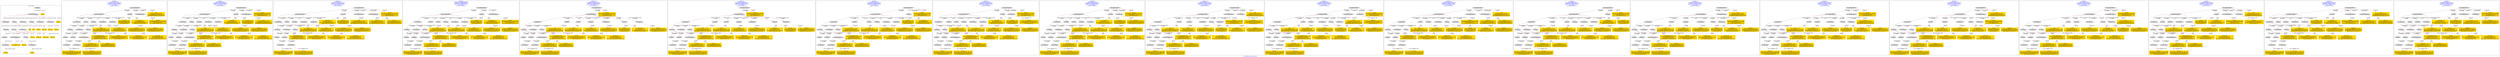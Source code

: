 digraph n0 {
fontcolor="blue"
remincross="true"
label="s25-s-oakland-museum-paintings.json"
subgraph cluster_0 {
label="1-correct model"
n2[style="filled",color="white",fillcolor="lightgray",label="E12_Production1"];
n3[style="filled",color="white",fillcolor="lightgray",label="E21_Person1"];
n4[style="filled",color="white",fillcolor="lightgray",label="E55_Type1"];
n5[style="filled",color="white",fillcolor="lightgray",label="E52_Time-Span3"];
n6[style="filled",color="white",fillcolor="lightgray",label="E69_Death1"];
n7[style="filled",color="white",fillcolor="lightgray",label="E82_Actor_Appellation1"];
n8[style="filled",color="white",fillcolor="lightgray",label="E67_Birth1"];
n9[shape="plaintext",style="filled",fillcolor="gold",label="Artist_URI"];
n10[style="filled",color="white",fillcolor="lightgray",label="E22_Man-Made_Object1"];
n11[style="filled",color="white",fillcolor="lightgray",label="E35_Title1"];
n12[style="filled",color="white",fillcolor="lightgray",label="E8_Acquisition1"];
n13[style="filled",color="white",fillcolor="lightgray",label="E55_Type2"];
n14[style="filled",color="white",fillcolor="lightgray",label="E54_Dimension1"];
n15[style="filled",color="white",fillcolor="lightgray",label="E34_Inscription1"];
n16[shape="plaintext",style="filled",fillcolor="gold",label="Object_uri"];
n17[shape="plaintext",style="filled",fillcolor="gold",label="Inscription"];
n18[shape="plaintext",style="filled",fillcolor="gold",label="Title"];
n19[style="filled",color="white",fillcolor="lightgray",label="E38_Image1"];
n20[shape="plaintext",style="filled",fillcolor="gold",label="Pic_URL"];
n21[style="filled",color="white",fillcolor="lightgray",label="E52_Time-Span1"];
n22[shape="plaintext",style="filled",fillcolor="gold",label="BirthDate"];
n23[style="filled",color="white",fillcolor="lightgray",label="E52_Time-Span2"];
n24[shape="plaintext",style="filled",fillcolor="gold",label="DeathDate"];
n25[shape="plaintext",style="filled",fillcolor="gold",label="Date_made"];
n26[shape="plaintext",style="filled",fillcolor="gold",label="Dimensions"];
n27[shape="plaintext",style="filled",fillcolor="gold",label="Subtype_URI"];
n28[shape="plaintext",style="filled",fillcolor="gold",label="Subtype_of_Art"];
n29[shape="plaintext",style="filled",fillcolor="gold",label="Type_URI"];
n30[shape="plaintext",style="filled",fillcolor="gold",label="Type_of_Art"];
n31[shape="plaintext",style="filled",fillcolor="gold",label="Artist_Appellation_URI"];
n32[shape="plaintext",style="filled",fillcolor="gold",label="ArtistName"];
n33[shape="plaintext",style="filled",fillcolor="gold",label="Credit"];
}
subgraph cluster_1 {
label="candidate 0\nlink coherence:0.90625\nnode coherence:0.9655172413793104\nconfidence:0.3526088735558911\nmapping score:0.4706253716450672\ncost:130.99932\n-precision:0.62-recall:0.65"
n35[style="filled",color="white",fillcolor="lightgray",label="E12_Production1"];
n36[style="filled",color="white",fillcolor="lightgray",label="E21_Person1"];
n37[style="filled",color="white",fillcolor="lightgray",label="E52_Time-Span2"];
n38[style="filled",color="white",fillcolor="lightgray",label="E55_Type1"];
n39[style="filled",color="white",fillcolor="lightgray",label="E67_Birth1"];
n40[style="filled",color="white",fillcolor="lightgray",label="E69_Death1"];
n41[style="filled",color="white",fillcolor="lightgray",label="E82_Actor_Appellation1"];
n42[style="filled",color="white",fillcolor="lightgray",label="E22_Man-Made_Object1"];
n43[style="filled",color="white",fillcolor="lightgray",label="E35_Title1"];
n44[style="filled",color="white",fillcolor="lightgray",label="E38_Image1"];
n45[style="filled",color="white",fillcolor="lightgray",label="E54_Dimension1"];
n46[style="filled",color="white",fillcolor="lightgray",label="E8_Acquisition1"];
n47[style="filled",color="white",fillcolor="lightgray",label="E33_Linguistic_Object2"];
n48[style="filled",color="white",fillcolor="lightgray",label="E55_Type2"];
n49[style="filled",color="white",fillcolor="lightgray",label="E52_Time-Span1"];
n50[style="filled",color="white",fillcolor="lightgray",label="E52_Time-Span3"];
n51[style="filled",color="white",fillcolor="lightgray",label="E33_Linguistic_Object1"];
n52[shape="plaintext",style="filled",fillcolor="gold",label="Artist_Appellation_URI\n[E82_Actor_Appellation,classLink,0.936]\n[E21_Person,classLink,0.044]\n[E30_Right,P3_has_note,0.014]\n[E33_Linguistic_Object,P3_has_note,0.005]"];
n53[shape="plaintext",style="filled",fillcolor="gold",label="Date_made\n[E52_Time-Span,P82_at_some_time_within,0.551]\n[E52_Time-Span,P82b_end_of_the_end,0.208]\n[E52_Time-Span,P82a_begin_of_the_begin,0.123]\n[E33_Linguistic_Object,P3_has_note,0.118]"];
n54[shape="plaintext",style="filled",fillcolor="gold",label="Credit\n[E30_Right,P3_has_note,0.424]\n[E8_Acquisition,P3_has_note,0.397]\n[E33_Linguistic_Object,P3_has_note,0.103]\n[E73_Information_Object,P3_has_note,0.075]"];
n55[shape="plaintext",style="filled",fillcolor="gold",label="Dimensions\n[E54_Dimension,P3_has_note,0.615]\n[E73_Information_Object,P3_has_note,0.164]\n[E22_Man-Made_Object,P3_has_note,0.164]\n[E34_Inscription,P3_has_note,0.057]"];
n56[shape="plaintext",style="filled",fillcolor="gold",label="ArtistName\n[E82_Actor_Appellation,label,0.366]\n[E73_Information_Object,P3_has_note,0.235]\n[E22_Man-Made_Object,P3_has_note,0.226]\n[E8_Acquisition,P3_has_note,0.172]"];
n57[shape="plaintext",style="filled",fillcolor="gold",label="Pic_URL\n[E38_Image,classLink,0.541]\n[E39_Actor,classLink,0.19]\n[E22_Man-Made_Object,classLink,0.136]\n[E78_Collection,classLink,0.134]"];
n58[shape="plaintext",style="filled",fillcolor="gold",label="Subtype_of_Art\n[E55_Type,label,0.335]\n[E29_Design_or_Procedure,P3_has_note,0.294]\n[E57_Material,label,0.229]\n[E57_Material,classLink,0.141]"];
n59[shape="plaintext",style="filled",fillcolor="gold",label="BirthDate\n[E52_Time-Span,P82_at_some_time_within,0.396]\n[E52_Time-Span,P82a_begin_of_the_begin,0.254]\n[E52_Time-Span,P82b_end_of_the_end,0.218]\n[E52_Time-Span,label,0.133]"];
n60[shape="plaintext",style="filled",fillcolor="gold",label="Artist_URI\n[E21_Person,classLink,0.499]\n[E82_Actor_Appellation,classLink,0.286]\n[E30_Right,P3_has_note,0.159]\n[E33_Linguistic_Object,P3_has_note,0.057]"];
n61[shape="plaintext",style="filled",fillcolor="gold",label="Type_URI\n[E55_Type,classLink,0.696]\n[E57_Material,classLink,0.151]\n[E74_Group,classLink,0.135]\n[E55_Type,label,0.018]"];
n62[shape="plaintext",style="filled",fillcolor="gold",label="Title\n[E35_Title,label,0.304]\n[E73_Information_Object,P3_has_note,0.294]\n[E22_Man-Made_Object,P3_has_note,0.287]\n[E33_Linguistic_Object,P3_has_note,0.115]"];
n63[shape="plaintext",style="filled",fillcolor="gold",label="Object_uri\n[E30_Right,P3_has_note,0.425]\n[E82_Actor_Appellation,label,0.281]\n[E22_Man-Made_Object,classLink,0.15]\n[E8_Acquisition,P3_has_note,0.144]"];
n64[shape="plaintext",style="filled",fillcolor="gold",label="Subtype_URI\n[E55_Type,classLink,0.426]\n[E57_Material,classLink,0.411]\n[E74_Group,classLink,0.162]\n[E29_Design_or_Procedure,P3_has_note,0.001]"];
n65[shape="plaintext",style="filled",fillcolor="gold",label="Inscription\n[E73_Information_Object,P3_has_note,0.304]\n[E22_Man-Made_Object,P3_has_note,0.294]\n[E35_Title,label,0.236]\n[E33_Linguistic_Object,P3_has_note,0.167]"];
n66[shape="plaintext",style="filled",fillcolor="gold",label="DeathDate\n[E52_Time-Span,P82b_end_of_the_end,0.305]\n[E12_Production,P3_has_note,0.301]\n[E52_Time-Span,P82_at_some_time_within,0.273]\n[E35_Title,label,0.121]"];
n67[shape="plaintext",style="filled",fillcolor="gold",label="Type_of_Art\n[E55_Type,label,0.453]\n[E55_Type,classLink,0.34]\n[E33_Linguistic_Object,P3_has_note,0.129]\n[E39_Actor,P3_has_note,0.078]"];
}
subgraph cluster_2 {
label="candidate 1\nlink coherence:0.90625\nnode coherence:0.9655172413793104\nconfidence:0.3526088735558911\nmapping score:0.4706253716450672\ncost:130.99933\n-precision:0.62-recall:0.65"
n69[style="filled",color="white",fillcolor="lightgray",label="E12_Production1"];
n70[style="filled",color="white",fillcolor="lightgray",label="E21_Person1"];
n71[style="filled",color="white",fillcolor="lightgray",label="E52_Time-Span2"];
n72[style="filled",color="white",fillcolor="lightgray",label="E55_Type1"];
n73[style="filled",color="white",fillcolor="lightgray",label="E67_Birth1"];
n74[style="filled",color="white",fillcolor="lightgray",label="E69_Death1"];
n75[style="filled",color="white",fillcolor="lightgray",label="E82_Actor_Appellation1"];
n76[style="filled",color="white",fillcolor="lightgray",label="E22_Man-Made_Object1"];
n77[style="filled",color="white",fillcolor="lightgray",label="E35_Title1"];
n78[style="filled",color="white",fillcolor="lightgray",label="E38_Image1"];
n79[style="filled",color="white",fillcolor="lightgray",label="E54_Dimension1"];
n80[style="filled",color="white",fillcolor="lightgray",label="E8_Acquisition1"];
n81[style="filled",color="white",fillcolor="lightgray",label="E33_Linguistic_Object1"];
n82[style="filled",color="white",fillcolor="lightgray",label="E55_Type3"];
n83[style="filled",color="white",fillcolor="lightgray",label="E52_Time-Span1"];
n84[style="filled",color="white",fillcolor="lightgray",label="E52_Time-Span3"];
n85[style="filled",color="white",fillcolor="lightgray",label="E33_Linguistic_Object2"];
n86[shape="plaintext",style="filled",fillcolor="gold",label="Artist_Appellation_URI\n[E82_Actor_Appellation,classLink,0.936]\n[E21_Person,classLink,0.044]\n[E30_Right,P3_has_note,0.014]\n[E33_Linguistic_Object,P3_has_note,0.005]"];
n87[shape="plaintext",style="filled",fillcolor="gold",label="Date_made\n[E52_Time-Span,P82_at_some_time_within,0.551]\n[E52_Time-Span,P82b_end_of_the_end,0.208]\n[E52_Time-Span,P82a_begin_of_the_begin,0.123]\n[E33_Linguistic_Object,P3_has_note,0.118]"];
n88[shape="plaintext",style="filled",fillcolor="gold",label="Credit\n[E30_Right,P3_has_note,0.424]\n[E8_Acquisition,P3_has_note,0.397]\n[E33_Linguistic_Object,P3_has_note,0.103]\n[E73_Information_Object,P3_has_note,0.075]"];
n89[shape="plaintext",style="filled",fillcolor="gold",label="Type_of_Art\n[E55_Type,label,0.453]\n[E55_Type,classLink,0.34]\n[E33_Linguistic_Object,P3_has_note,0.129]\n[E39_Actor,P3_has_note,0.078]"];
n90[shape="plaintext",style="filled",fillcolor="gold",label="Dimensions\n[E54_Dimension,P3_has_note,0.615]\n[E73_Information_Object,P3_has_note,0.164]\n[E22_Man-Made_Object,P3_has_note,0.164]\n[E34_Inscription,P3_has_note,0.057]"];
n91[shape="plaintext",style="filled",fillcolor="gold",label="ArtistName\n[E82_Actor_Appellation,label,0.366]\n[E73_Information_Object,P3_has_note,0.235]\n[E22_Man-Made_Object,P3_has_note,0.226]\n[E8_Acquisition,P3_has_note,0.172]"];
n92[shape="plaintext",style="filled",fillcolor="gold",label="Pic_URL\n[E38_Image,classLink,0.541]\n[E39_Actor,classLink,0.19]\n[E22_Man-Made_Object,classLink,0.136]\n[E78_Collection,classLink,0.134]"];
n93[shape="plaintext",style="filled",fillcolor="gold",label="Subtype_of_Art\n[E55_Type,label,0.335]\n[E29_Design_or_Procedure,P3_has_note,0.294]\n[E57_Material,label,0.229]\n[E57_Material,classLink,0.141]"];
n94[shape="plaintext",style="filled",fillcolor="gold",label="BirthDate\n[E52_Time-Span,P82_at_some_time_within,0.396]\n[E52_Time-Span,P82a_begin_of_the_begin,0.254]\n[E52_Time-Span,P82b_end_of_the_end,0.218]\n[E52_Time-Span,label,0.133]"];
n95[shape="plaintext",style="filled",fillcolor="gold",label="Artist_URI\n[E21_Person,classLink,0.499]\n[E82_Actor_Appellation,classLink,0.286]\n[E30_Right,P3_has_note,0.159]\n[E33_Linguistic_Object,P3_has_note,0.057]"];
n96[shape="plaintext",style="filled",fillcolor="gold",label="Title\n[E35_Title,label,0.304]\n[E73_Information_Object,P3_has_note,0.294]\n[E22_Man-Made_Object,P3_has_note,0.287]\n[E33_Linguistic_Object,P3_has_note,0.115]"];
n97[shape="plaintext",style="filled",fillcolor="gold",label="Object_uri\n[E30_Right,P3_has_note,0.425]\n[E82_Actor_Appellation,label,0.281]\n[E22_Man-Made_Object,classLink,0.15]\n[E8_Acquisition,P3_has_note,0.144]"];
n98[shape="plaintext",style="filled",fillcolor="gold",label="Subtype_URI\n[E55_Type,classLink,0.426]\n[E57_Material,classLink,0.411]\n[E74_Group,classLink,0.162]\n[E29_Design_or_Procedure,P3_has_note,0.001]"];
n99[shape="plaintext",style="filled",fillcolor="gold",label="Inscription\n[E73_Information_Object,P3_has_note,0.304]\n[E22_Man-Made_Object,P3_has_note,0.294]\n[E35_Title,label,0.236]\n[E33_Linguistic_Object,P3_has_note,0.167]"];
n100[shape="plaintext",style="filled",fillcolor="gold",label="DeathDate\n[E52_Time-Span,P82b_end_of_the_end,0.305]\n[E12_Production,P3_has_note,0.301]\n[E52_Time-Span,P82_at_some_time_within,0.273]\n[E35_Title,label,0.121]"];
n101[shape="plaintext",style="filled",fillcolor="gold",label="Type_URI\n[E55_Type,classLink,0.696]\n[E57_Material,classLink,0.151]\n[E74_Group,classLink,0.135]\n[E55_Type,label,0.018]"];
}
subgraph cluster_3 {
label="candidate 10\nlink coherence:0.875\nnode coherence:0.9655172413793104\nconfidence:0.3526088735558911\nmapping score:0.4706253716450672\ncost:230.009402\n-precision:0.59-recall:0.61"
n103[style="filled",color="white",fillcolor="lightgray",label="E12_Production1"];
n104[style="filled",color="white",fillcolor="lightgray",label="E21_Person1"];
n105[style="filled",color="white",fillcolor="lightgray",label="E52_Time-Span2"];
n106[style="filled",color="white",fillcolor="lightgray",label="E55_Type1"];
n107[style="filled",color="white",fillcolor="lightgray",label="E67_Birth1"];
n108[style="filled",color="white",fillcolor="lightgray",label="E69_Death1"];
n109[style="filled",color="white",fillcolor="lightgray",label="E22_Man-Made_Object1"];
n110[style="filled",color="white",fillcolor="lightgray",label="E35_Title1"];
n111[style="filled",color="white",fillcolor="lightgray",label="E38_Image1"];
n112[style="filled",color="white",fillcolor="lightgray",label="E54_Dimension1"];
n113[style="filled",color="white",fillcolor="lightgray",label="E8_Acquisition1"];
n114[style="filled",color="white",fillcolor="lightgray",label="E33_Linguistic_Object1"];
n115[style="filled",color="white",fillcolor="lightgray",label="E55_Type3"];
n116[style="filled",color="white",fillcolor="lightgray",label="E52_Time-Span1"];
n117[style="filled",color="white",fillcolor="lightgray",label="E52_Time-Span3"];
n118[style="filled",color="white",fillcolor="lightgray",label="E33_Linguistic_Object2"];
n119[style="filled",color="white",fillcolor="lightgray",label="E82_Actor_Appellation1"];
n120[shape="plaintext",style="filled",fillcolor="gold",label="Artist_Appellation_URI\n[E82_Actor_Appellation,classLink,0.936]\n[E21_Person,classLink,0.044]\n[E30_Right,P3_has_note,0.014]\n[E33_Linguistic_Object,P3_has_note,0.005]"];
n121[shape="plaintext",style="filled",fillcolor="gold",label="Date_made\n[E52_Time-Span,P82_at_some_time_within,0.551]\n[E52_Time-Span,P82b_end_of_the_end,0.208]\n[E52_Time-Span,P82a_begin_of_the_begin,0.123]\n[E33_Linguistic_Object,P3_has_note,0.118]"];
n122[shape="plaintext",style="filled",fillcolor="gold",label="Credit\n[E30_Right,P3_has_note,0.424]\n[E8_Acquisition,P3_has_note,0.397]\n[E33_Linguistic_Object,P3_has_note,0.103]\n[E73_Information_Object,P3_has_note,0.075]"];
n123[shape="plaintext",style="filled",fillcolor="gold",label="Type_of_Art\n[E55_Type,label,0.453]\n[E55_Type,classLink,0.34]\n[E33_Linguistic_Object,P3_has_note,0.129]\n[E39_Actor,P3_has_note,0.078]"];
n124[shape="plaintext",style="filled",fillcolor="gold",label="Dimensions\n[E54_Dimension,P3_has_note,0.615]\n[E73_Information_Object,P3_has_note,0.164]\n[E22_Man-Made_Object,P3_has_note,0.164]\n[E34_Inscription,P3_has_note,0.057]"];
n125[shape="plaintext",style="filled",fillcolor="gold",label="ArtistName\n[E82_Actor_Appellation,label,0.366]\n[E73_Information_Object,P3_has_note,0.235]\n[E22_Man-Made_Object,P3_has_note,0.226]\n[E8_Acquisition,P3_has_note,0.172]"];
n126[shape="plaintext",style="filled",fillcolor="gold",label="Pic_URL\n[E38_Image,classLink,0.541]\n[E39_Actor,classLink,0.19]\n[E22_Man-Made_Object,classLink,0.136]\n[E78_Collection,classLink,0.134]"];
n127[shape="plaintext",style="filled",fillcolor="gold",label="Subtype_of_Art\n[E55_Type,label,0.335]\n[E29_Design_or_Procedure,P3_has_note,0.294]\n[E57_Material,label,0.229]\n[E57_Material,classLink,0.141]"];
n128[shape="plaintext",style="filled",fillcolor="gold",label="BirthDate\n[E52_Time-Span,P82_at_some_time_within,0.396]\n[E52_Time-Span,P82a_begin_of_the_begin,0.254]\n[E52_Time-Span,P82b_end_of_the_end,0.218]\n[E52_Time-Span,label,0.133]"];
n129[shape="plaintext",style="filled",fillcolor="gold",label="Artist_URI\n[E21_Person,classLink,0.499]\n[E82_Actor_Appellation,classLink,0.286]\n[E30_Right,P3_has_note,0.159]\n[E33_Linguistic_Object,P3_has_note,0.057]"];
n130[shape="plaintext",style="filled",fillcolor="gold",label="Title\n[E35_Title,label,0.304]\n[E73_Information_Object,P3_has_note,0.294]\n[E22_Man-Made_Object,P3_has_note,0.287]\n[E33_Linguistic_Object,P3_has_note,0.115]"];
n131[shape="plaintext",style="filled",fillcolor="gold",label="Object_uri\n[E30_Right,P3_has_note,0.425]\n[E82_Actor_Appellation,label,0.281]\n[E22_Man-Made_Object,classLink,0.15]\n[E8_Acquisition,P3_has_note,0.144]"];
n132[shape="plaintext",style="filled",fillcolor="gold",label="Subtype_URI\n[E55_Type,classLink,0.426]\n[E57_Material,classLink,0.411]\n[E74_Group,classLink,0.162]\n[E29_Design_or_Procedure,P3_has_note,0.001]"];
n133[shape="plaintext",style="filled",fillcolor="gold",label="Inscription\n[E73_Information_Object,P3_has_note,0.304]\n[E22_Man-Made_Object,P3_has_note,0.294]\n[E35_Title,label,0.236]\n[E33_Linguistic_Object,P3_has_note,0.167]"];
n134[shape="plaintext",style="filled",fillcolor="gold",label="DeathDate\n[E52_Time-Span,P82b_end_of_the_end,0.305]\n[E12_Production,P3_has_note,0.301]\n[E52_Time-Span,P82_at_some_time_within,0.273]\n[E35_Title,label,0.121]"];
n135[shape="plaintext",style="filled",fillcolor="gold",label="Type_URI\n[E55_Type,classLink,0.696]\n[E57_Material,classLink,0.151]\n[E74_Group,classLink,0.135]\n[E55_Type,label,0.018]"];
}
subgraph cluster_4 {
label="candidate 11\nlink coherence:0.8484848484848485\nnode coherence:0.896551724137931\nconfidence:0.3726986978253227\nmapping score:0.4543334739877512\ncost:131.99932\n-precision:0.61-recall:0.65"
n137[style="filled",color="white",fillcolor="lightgray",label="E12_Production1"];
n138[style="filled",color="white",fillcolor="lightgray",label="E21_Person1"];
n139[style="filled",color="white",fillcolor="lightgray",label="E52_Time-Span2"];
n140[style="filled",color="white",fillcolor="lightgray",label="E55_Type1"];
n141[style="filled",color="white",fillcolor="lightgray",label="E67_Birth1"];
n142[style="filled",color="white",fillcolor="lightgray",label="E69_Death1"];
n143[style="filled",color="white",fillcolor="lightgray",label="E82_Actor_Appellation1"];
n144[style="filled",color="white",fillcolor="lightgray",label="E22_Man-Made_Object1"];
n145[style="filled",color="white",fillcolor="lightgray",label="E30_Right1"];
n146[style="filled",color="white",fillcolor="lightgray",label="E35_Title1"];
n147[style="filled",color="white",fillcolor="lightgray",label="E38_Image1"];
n148[style="filled",color="white",fillcolor="lightgray",label="E54_Dimension1"];
n149[style="filled",color="white",fillcolor="lightgray",label="E8_Acquisition1"];
n150[style="filled",color="white",fillcolor="lightgray",label="E33_Linguistic_Object2"];
n151[style="filled",color="white",fillcolor="lightgray",label="E55_Type2"];
n152[style="filled",color="white",fillcolor="lightgray",label="E52_Time-Span1"];
n153[style="filled",color="white",fillcolor="lightgray",label="E52_Time-Span3"];
n154[style="filled",color="white",fillcolor="lightgray",label="E33_Linguistic_Object1"];
n155[shape="plaintext",style="filled",fillcolor="gold",label="Credit\n[E30_Right,P3_has_note,0.424]\n[E8_Acquisition,P3_has_note,0.397]\n[E33_Linguistic_Object,P3_has_note,0.103]\n[E73_Information_Object,P3_has_note,0.075]"];
n156[shape="plaintext",style="filled",fillcolor="gold",label="Artist_Appellation_URI\n[E82_Actor_Appellation,classLink,0.936]\n[E21_Person,classLink,0.044]\n[E30_Right,P3_has_note,0.014]\n[E33_Linguistic_Object,P3_has_note,0.005]"];
n157[shape="plaintext",style="filled",fillcolor="gold",label="Date_made\n[E52_Time-Span,P82_at_some_time_within,0.551]\n[E52_Time-Span,P82b_end_of_the_end,0.208]\n[E52_Time-Span,P82a_begin_of_the_begin,0.123]\n[E33_Linguistic_Object,P3_has_note,0.118]"];
n158[shape="plaintext",style="filled",fillcolor="gold",label="Dimensions\n[E54_Dimension,P3_has_note,0.615]\n[E73_Information_Object,P3_has_note,0.164]\n[E22_Man-Made_Object,P3_has_note,0.164]\n[E34_Inscription,P3_has_note,0.057]"];
n159[shape="plaintext",style="filled",fillcolor="gold",label="ArtistName\n[E82_Actor_Appellation,label,0.366]\n[E73_Information_Object,P3_has_note,0.235]\n[E22_Man-Made_Object,P3_has_note,0.226]\n[E8_Acquisition,P3_has_note,0.172]"];
n160[shape="plaintext",style="filled",fillcolor="gold",label="Pic_URL\n[E38_Image,classLink,0.541]\n[E39_Actor,classLink,0.19]\n[E22_Man-Made_Object,classLink,0.136]\n[E78_Collection,classLink,0.134]"];
n161[shape="plaintext",style="filled",fillcolor="gold",label="Subtype_of_Art\n[E55_Type,label,0.335]\n[E29_Design_or_Procedure,P3_has_note,0.294]\n[E57_Material,label,0.229]\n[E57_Material,classLink,0.141]"];
n162[shape="plaintext",style="filled",fillcolor="gold",label="BirthDate\n[E52_Time-Span,P82_at_some_time_within,0.396]\n[E52_Time-Span,P82a_begin_of_the_begin,0.254]\n[E52_Time-Span,P82b_end_of_the_end,0.218]\n[E52_Time-Span,label,0.133]"];
n163[shape="plaintext",style="filled",fillcolor="gold",label="Artist_URI\n[E21_Person,classLink,0.499]\n[E82_Actor_Appellation,classLink,0.286]\n[E30_Right,P3_has_note,0.159]\n[E33_Linguistic_Object,P3_has_note,0.057]"];
n164[shape="plaintext",style="filled",fillcolor="gold",label="Type_URI\n[E55_Type,classLink,0.696]\n[E57_Material,classLink,0.151]\n[E74_Group,classLink,0.135]\n[E55_Type,label,0.018]"];
n165[shape="plaintext",style="filled",fillcolor="gold",label="Title\n[E35_Title,label,0.304]\n[E73_Information_Object,P3_has_note,0.294]\n[E22_Man-Made_Object,P3_has_note,0.287]\n[E33_Linguistic_Object,P3_has_note,0.115]"];
n166[shape="plaintext",style="filled",fillcolor="gold",label="Object_uri\n[E30_Right,P3_has_note,0.425]\n[E82_Actor_Appellation,label,0.281]\n[E22_Man-Made_Object,classLink,0.15]\n[E8_Acquisition,P3_has_note,0.144]"];
n167[shape="plaintext",style="filled",fillcolor="gold",label="Subtype_URI\n[E55_Type,classLink,0.426]\n[E57_Material,classLink,0.411]\n[E74_Group,classLink,0.162]\n[E29_Design_or_Procedure,P3_has_note,0.001]"];
n168[shape="plaintext",style="filled",fillcolor="gold",label="Inscription\n[E73_Information_Object,P3_has_note,0.304]\n[E22_Man-Made_Object,P3_has_note,0.294]\n[E35_Title,label,0.236]\n[E33_Linguistic_Object,P3_has_note,0.167]"];
n169[shape="plaintext",style="filled",fillcolor="gold",label="DeathDate\n[E52_Time-Span,P82b_end_of_the_end,0.305]\n[E12_Production,P3_has_note,0.301]\n[E52_Time-Span,P82_at_some_time_within,0.273]\n[E35_Title,label,0.121]"];
n170[shape="plaintext",style="filled",fillcolor="gold",label="Type_of_Art\n[E55_Type,label,0.453]\n[E55_Type,classLink,0.34]\n[E33_Linguistic_Object,P3_has_note,0.129]\n[E39_Actor,P3_has_note,0.078]"];
}
subgraph cluster_5 {
label="candidate 12\nlink coherence:0.84375\nnode coherence:0.896551724137931\nconfidence:0.3726986978253227\nmapping score:0.4543334739877512\ncost:31.99932\n-precision:0.66-recall:0.68"
n172[style="filled",color="white",fillcolor="lightgray",label="E12_Production1"];
n173[style="filled",color="white",fillcolor="lightgray",label="E21_Person1"];
n174[style="filled",color="white",fillcolor="lightgray",label="E52_Time-Span2"];
n175[style="filled",color="white",fillcolor="lightgray",label="E55_Type1"];
n176[style="filled",color="white",fillcolor="lightgray",label="E67_Birth1"];
n177[style="filled",color="white",fillcolor="lightgray",label="E69_Death1"];
n178[style="filled",color="white",fillcolor="lightgray",label="E82_Actor_Appellation1"];
n179[style="filled",color="white",fillcolor="lightgray",label="E22_Man-Made_Object1"];
n180[style="filled",color="white",fillcolor="lightgray",label="E30_Right1"];
n181[style="filled",color="white",fillcolor="lightgray",label="E35_Title1"];
n182[style="filled",color="white",fillcolor="lightgray",label="E38_Image1"];
n183[style="filled",color="white",fillcolor="lightgray",label="E54_Dimension1"];
n184[style="filled",color="white",fillcolor="lightgray",label="E55_Type2"];
n185[style="filled",color="white",fillcolor="lightgray",label="E8_Acquisition1"];
n186[style="filled",color="white",fillcolor="lightgray",label="E33_Linguistic_Object1"];
n187[style="filled",color="white",fillcolor="lightgray",label="E52_Time-Span1"];
n188[style="filled",color="white",fillcolor="lightgray",label="E52_Time-Span3"];
n189[shape="plaintext",style="filled",fillcolor="gold",label="Credit\n[E30_Right,P3_has_note,0.424]\n[E8_Acquisition,P3_has_note,0.397]\n[E33_Linguistic_Object,P3_has_note,0.103]\n[E73_Information_Object,P3_has_note,0.075]"];
n190[shape="plaintext",style="filled",fillcolor="gold",label="Artist_Appellation_URI\n[E82_Actor_Appellation,classLink,0.936]\n[E21_Person,classLink,0.044]\n[E30_Right,P3_has_note,0.014]\n[E33_Linguistic_Object,P3_has_note,0.005]"];
n191[shape="plaintext",style="filled",fillcolor="gold",label="Date_made\n[E52_Time-Span,P82_at_some_time_within,0.551]\n[E52_Time-Span,P82b_end_of_the_end,0.208]\n[E52_Time-Span,P82a_begin_of_the_begin,0.123]\n[E33_Linguistic_Object,P3_has_note,0.118]"];
n192[shape="plaintext",style="filled",fillcolor="gold",label="Dimensions\n[E54_Dimension,P3_has_note,0.615]\n[E73_Information_Object,P3_has_note,0.164]\n[E22_Man-Made_Object,P3_has_note,0.164]\n[E34_Inscription,P3_has_note,0.057]"];
n193[shape="plaintext",style="filled",fillcolor="gold",label="ArtistName\n[E82_Actor_Appellation,label,0.366]\n[E73_Information_Object,P3_has_note,0.235]\n[E22_Man-Made_Object,P3_has_note,0.226]\n[E8_Acquisition,P3_has_note,0.172]"];
n194[shape="plaintext",style="filled",fillcolor="gold",label="Pic_URL\n[E38_Image,classLink,0.541]\n[E39_Actor,classLink,0.19]\n[E22_Man-Made_Object,classLink,0.136]\n[E78_Collection,classLink,0.134]"];
n195[shape="plaintext",style="filled",fillcolor="gold",label="Subtype_of_Art\n[E55_Type,label,0.335]\n[E29_Design_or_Procedure,P3_has_note,0.294]\n[E57_Material,label,0.229]\n[E57_Material,classLink,0.141]"];
n196[shape="plaintext",style="filled",fillcolor="gold",label="BirthDate\n[E52_Time-Span,P82_at_some_time_within,0.396]\n[E52_Time-Span,P82a_begin_of_the_begin,0.254]\n[E52_Time-Span,P82b_end_of_the_end,0.218]\n[E52_Time-Span,label,0.133]"];
n197[shape="plaintext",style="filled",fillcolor="gold",label="Artist_URI\n[E21_Person,classLink,0.499]\n[E82_Actor_Appellation,classLink,0.286]\n[E30_Right,P3_has_note,0.159]\n[E33_Linguistic_Object,P3_has_note,0.057]"];
n198[shape="plaintext",style="filled",fillcolor="gold",label="Type_URI\n[E55_Type,classLink,0.696]\n[E57_Material,classLink,0.151]\n[E74_Group,classLink,0.135]\n[E55_Type,label,0.018]"];
n199[shape="plaintext",style="filled",fillcolor="gold",label="Title\n[E35_Title,label,0.304]\n[E73_Information_Object,P3_has_note,0.294]\n[E22_Man-Made_Object,P3_has_note,0.287]\n[E33_Linguistic_Object,P3_has_note,0.115]"];
n200[shape="plaintext",style="filled",fillcolor="gold",label="Object_uri\n[E30_Right,P3_has_note,0.425]\n[E82_Actor_Appellation,label,0.281]\n[E22_Man-Made_Object,classLink,0.15]\n[E8_Acquisition,P3_has_note,0.144]"];
n201[shape="plaintext",style="filled",fillcolor="gold",label="Subtype_URI\n[E55_Type,classLink,0.426]\n[E57_Material,classLink,0.411]\n[E74_Group,classLink,0.162]\n[E29_Design_or_Procedure,P3_has_note,0.001]"];
n202[shape="plaintext",style="filled",fillcolor="gold",label="Inscription\n[E73_Information_Object,P3_has_note,0.304]\n[E22_Man-Made_Object,P3_has_note,0.294]\n[E35_Title,label,0.236]\n[E33_Linguistic_Object,P3_has_note,0.167]"];
n203[shape="plaintext",style="filled",fillcolor="gold",label="DeathDate\n[E52_Time-Span,P82b_end_of_the_end,0.305]\n[E12_Production,P3_has_note,0.301]\n[E52_Time-Span,P82_at_some_time_within,0.273]\n[E35_Title,label,0.121]"];
n204[shape="plaintext",style="filled",fillcolor="gold",label="Type_of_Art\n[E55_Type,label,0.453]\n[E55_Type,classLink,0.34]\n[E33_Linguistic_Object,P3_has_note,0.129]\n[E39_Actor,P3_has_note,0.078]"];
}
subgraph cluster_6 {
label="candidate 13\nlink coherence:0.84375\nnode coherence:0.896551724137931\nconfidence:0.3726986978253227\nmapping score:0.4543334739877512\ncost:31.99934\n-precision:0.66-recall:0.68"
n206[style="filled",color="white",fillcolor="lightgray",label="E12_Production1"];
n207[style="filled",color="white",fillcolor="lightgray",label="E21_Person1"];
n208[style="filled",color="white",fillcolor="lightgray",label="E52_Time-Span2"];
n209[style="filled",color="white",fillcolor="lightgray",label="E55_Type1"];
n210[style="filled",color="white",fillcolor="lightgray",label="E67_Birth1"];
n211[style="filled",color="white",fillcolor="lightgray",label="E69_Death1"];
n212[style="filled",color="white",fillcolor="lightgray",label="E82_Actor_Appellation1"];
n213[style="filled",color="white",fillcolor="lightgray",label="E22_Man-Made_Object1"];
n214[style="filled",color="white",fillcolor="lightgray",label="E30_Right1"];
n215[style="filled",color="white",fillcolor="lightgray",label="E35_Title1"];
n216[style="filled",color="white",fillcolor="lightgray",label="E38_Image1"];
n217[style="filled",color="white",fillcolor="lightgray",label="E54_Dimension1"];
n218[style="filled",color="white",fillcolor="lightgray",label="E55_Type3"];
n219[style="filled",color="white",fillcolor="lightgray",label="E8_Acquisition1"];
n220[style="filled",color="white",fillcolor="lightgray",label="E33_Linguistic_Object1"];
n221[style="filled",color="white",fillcolor="lightgray",label="E52_Time-Span1"];
n222[style="filled",color="white",fillcolor="lightgray",label="E52_Time-Span3"];
n223[shape="plaintext",style="filled",fillcolor="gold",label="Credit\n[E30_Right,P3_has_note,0.424]\n[E8_Acquisition,P3_has_note,0.397]\n[E33_Linguistic_Object,P3_has_note,0.103]\n[E73_Information_Object,P3_has_note,0.075]"];
n224[shape="plaintext",style="filled",fillcolor="gold",label="Artist_Appellation_URI\n[E82_Actor_Appellation,classLink,0.936]\n[E21_Person,classLink,0.044]\n[E30_Right,P3_has_note,0.014]\n[E33_Linguistic_Object,P3_has_note,0.005]"];
n225[shape="plaintext",style="filled",fillcolor="gold",label="Date_made\n[E52_Time-Span,P82_at_some_time_within,0.551]\n[E52_Time-Span,P82b_end_of_the_end,0.208]\n[E52_Time-Span,P82a_begin_of_the_begin,0.123]\n[E33_Linguistic_Object,P3_has_note,0.118]"];
n226[shape="plaintext",style="filled",fillcolor="gold",label="Type_of_Art\n[E55_Type,label,0.453]\n[E55_Type,classLink,0.34]\n[E33_Linguistic_Object,P3_has_note,0.129]\n[E39_Actor,P3_has_note,0.078]"];
n227[shape="plaintext",style="filled",fillcolor="gold",label="Dimensions\n[E54_Dimension,P3_has_note,0.615]\n[E73_Information_Object,P3_has_note,0.164]\n[E22_Man-Made_Object,P3_has_note,0.164]\n[E34_Inscription,P3_has_note,0.057]"];
n228[shape="plaintext",style="filled",fillcolor="gold",label="ArtistName\n[E82_Actor_Appellation,label,0.366]\n[E73_Information_Object,P3_has_note,0.235]\n[E22_Man-Made_Object,P3_has_note,0.226]\n[E8_Acquisition,P3_has_note,0.172]"];
n229[shape="plaintext",style="filled",fillcolor="gold",label="Pic_URL\n[E38_Image,classLink,0.541]\n[E39_Actor,classLink,0.19]\n[E22_Man-Made_Object,classLink,0.136]\n[E78_Collection,classLink,0.134]"];
n230[shape="plaintext",style="filled",fillcolor="gold",label="Subtype_of_Art\n[E55_Type,label,0.335]\n[E29_Design_or_Procedure,P3_has_note,0.294]\n[E57_Material,label,0.229]\n[E57_Material,classLink,0.141]"];
n231[shape="plaintext",style="filled",fillcolor="gold",label="BirthDate\n[E52_Time-Span,P82_at_some_time_within,0.396]\n[E52_Time-Span,P82a_begin_of_the_begin,0.254]\n[E52_Time-Span,P82b_end_of_the_end,0.218]\n[E52_Time-Span,label,0.133]"];
n232[shape="plaintext",style="filled",fillcolor="gold",label="Artist_URI\n[E21_Person,classLink,0.499]\n[E82_Actor_Appellation,classLink,0.286]\n[E30_Right,P3_has_note,0.159]\n[E33_Linguistic_Object,P3_has_note,0.057]"];
n233[shape="plaintext",style="filled",fillcolor="gold",label="Title\n[E35_Title,label,0.304]\n[E73_Information_Object,P3_has_note,0.294]\n[E22_Man-Made_Object,P3_has_note,0.287]\n[E33_Linguistic_Object,P3_has_note,0.115]"];
n234[shape="plaintext",style="filled",fillcolor="gold",label="Object_uri\n[E30_Right,P3_has_note,0.425]\n[E82_Actor_Appellation,label,0.281]\n[E22_Man-Made_Object,classLink,0.15]\n[E8_Acquisition,P3_has_note,0.144]"];
n235[shape="plaintext",style="filled",fillcolor="gold",label="Subtype_URI\n[E55_Type,classLink,0.426]\n[E57_Material,classLink,0.411]\n[E74_Group,classLink,0.162]\n[E29_Design_or_Procedure,P3_has_note,0.001]"];
n236[shape="plaintext",style="filled",fillcolor="gold",label="Inscription\n[E73_Information_Object,P3_has_note,0.304]\n[E22_Man-Made_Object,P3_has_note,0.294]\n[E35_Title,label,0.236]\n[E33_Linguistic_Object,P3_has_note,0.167]"];
n237[shape="plaintext",style="filled",fillcolor="gold",label="DeathDate\n[E52_Time-Span,P82b_end_of_the_end,0.305]\n[E12_Production,P3_has_note,0.301]\n[E52_Time-Span,P82_at_some_time_within,0.273]\n[E35_Title,label,0.121]"];
n238[shape="plaintext",style="filled",fillcolor="gold",label="Type_URI\n[E55_Type,classLink,0.696]\n[E57_Material,classLink,0.151]\n[E74_Group,classLink,0.135]\n[E55_Type,label,0.018]"];
}
subgraph cluster_7 {
label="candidate 14\nlink coherence:0.84375\nnode coherence:0.896551724137931\nconfidence:0.3726986978253227\nmapping score:0.4543334739877512\ncost:131.009342\n-precision:0.62-recall:0.65"
n240[style="filled",color="white",fillcolor="lightgray",label="E12_Production1"];
n241[style="filled",color="white",fillcolor="lightgray",label="E21_Person1"];
n242[style="filled",color="white",fillcolor="lightgray",label="E52_Time-Span2"];
n243[style="filled",color="white",fillcolor="lightgray",label="E55_Type1"];
n244[style="filled",color="white",fillcolor="lightgray",label="E67_Birth1"];
n245[style="filled",color="white",fillcolor="lightgray",label="E69_Death1"];
n246[style="filled",color="white",fillcolor="lightgray",label="E82_Actor_Appellation1"];
n247[style="filled",color="white",fillcolor="lightgray",label="E22_Man-Made_Object1"];
n248[style="filled",color="white",fillcolor="lightgray",label="E30_Right1"];
n249[style="filled",color="white",fillcolor="lightgray",label="E35_Title1"];
n250[style="filled",color="white",fillcolor="lightgray",label="E38_Image1"];
n251[style="filled",color="white",fillcolor="lightgray",label="E54_Dimension1"];
n252[style="filled",color="white",fillcolor="lightgray",label="E8_Acquisition1"];
n253[style="filled",color="white",fillcolor="lightgray",label="E33_Linguistic_Object1"];
n254[style="filled",color="white",fillcolor="lightgray",label="E52_Time-Span1"];
n255[style="filled",color="white",fillcolor="lightgray",label="E52_Time-Span3"];
n256[style="filled",color="white",fillcolor="lightgray",label="E55_Type2"];
n257[shape="plaintext",style="filled",fillcolor="gold",label="Credit\n[E30_Right,P3_has_note,0.424]\n[E8_Acquisition,P3_has_note,0.397]\n[E33_Linguistic_Object,P3_has_note,0.103]\n[E73_Information_Object,P3_has_note,0.075]"];
n258[shape="plaintext",style="filled",fillcolor="gold",label="Artist_Appellation_URI\n[E82_Actor_Appellation,classLink,0.936]\n[E21_Person,classLink,0.044]\n[E30_Right,P3_has_note,0.014]\n[E33_Linguistic_Object,P3_has_note,0.005]"];
n259[shape="plaintext",style="filled",fillcolor="gold",label="Date_made\n[E52_Time-Span,P82_at_some_time_within,0.551]\n[E52_Time-Span,P82b_end_of_the_end,0.208]\n[E52_Time-Span,P82a_begin_of_the_begin,0.123]\n[E33_Linguistic_Object,P3_has_note,0.118]"];
n260[shape="plaintext",style="filled",fillcolor="gold",label="Dimensions\n[E54_Dimension,P3_has_note,0.615]\n[E73_Information_Object,P3_has_note,0.164]\n[E22_Man-Made_Object,P3_has_note,0.164]\n[E34_Inscription,P3_has_note,0.057]"];
n261[shape="plaintext",style="filled",fillcolor="gold",label="ArtistName\n[E82_Actor_Appellation,label,0.366]\n[E73_Information_Object,P3_has_note,0.235]\n[E22_Man-Made_Object,P3_has_note,0.226]\n[E8_Acquisition,P3_has_note,0.172]"];
n262[shape="plaintext",style="filled",fillcolor="gold",label="Pic_URL\n[E38_Image,classLink,0.541]\n[E39_Actor,classLink,0.19]\n[E22_Man-Made_Object,classLink,0.136]\n[E78_Collection,classLink,0.134]"];
n263[shape="plaintext",style="filled",fillcolor="gold",label="Subtype_of_Art\n[E55_Type,label,0.335]\n[E29_Design_or_Procedure,P3_has_note,0.294]\n[E57_Material,label,0.229]\n[E57_Material,classLink,0.141]"];
n264[shape="plaintext",style="filled",fillcolor="gold",label="BirthDate\n[E52_Time-Span,P82_at_some_time_within,0.396]\n[E52_Time-Span,P82a_begin_of_the_begin,0.254]\n[E52_Time-Span,P82b_end_of_the_end,0.218]\n[E52_Time-Span,label,0.133]"];
n265[shape="plaintext",style="filled",fillcolor="gold",label="Artist_URI\n[E21_Person,classLink,0.499]\n[E82_Actor_Appellation,classLink,0.286]\n[E30_Right,P3_has_note,0.159]\n[E33_Linguistic_Object,P3_has_note,0.057]"];
n266[shape="plaintext",style="filled",fillcolor="gold",label="Type_URI\n[E55_Type,classLink,0.696]\n[E57_Material,classLink,0.151]\n[E74_Group,classLink,0.135]\n[E55_Type,label,0.018]"];
n267[shape="plaintext",style="filled",fillcolor="gold",label="Title\n[E35_Title,label,0.304]\n[E73_Information_Object,P3_has_note,0.294]\n[E22_Man-Made_Object,P3_has_note,0.287]\n[E33_Linguistic_Object,P3_has_note,0.115]"];
n268[shape="plaintext",style="filled",fillcolor="gold",label="Object_uri\n[E30_Right,P3_has_note,0.425]\n[E82_Actor_Appellation,label,0.281]\n[E22_Man-Made_Object,classLink,0.15]\n[E8_Acquisition,P3_has_note,0.144]"];
n269[shape="plaintext",style="filled",fillcolor="gold",label="Subtype_URI\n[E55_Type,classLink,0.426]\n[E57_Material,classLink,0.411]\n[E74_Group,classLink,0.162]\n[E29_Design_or_Procedure,P3_has_note,0.001]"];
n270[shape="plaintext",style="filled",fillcolor="gold",label="Inscription\n[E73_Information_Object,P3_has_note,0.304]\n[E22_Man-Made_Object,P3_has_note,0.294]\n[E35_Title,label,0.236]\n[E33_Linguistic_Object,P3_has_note,0.167]"];
n271[shape="plaintext",style="filled",fillcolor="gold",label="DeathDate\n[E52_Time-Span,P82b_end_of_the_end,0.305]\n[E12_Production,P3_has_note,0.301]\n[E52_Time-Span,P82_at_some_time_within,0.273]\n[E35_Title,label,0.121]"];
n272[shape="plaintext",style="filled",fillcolor="gold",label="Type_of_Art\n[E55_Type,label,0.453]\n[E55_Type,classLink,0.34]\n[E33_Linguistic_Object,P3_has_note,0.129]\n[E39_Actor,P3_has_note,0.078]"];
}
subgraph cluster_8 {
label="candidate 15\nlink coherence:0.84375\nnode coherence:0.896551724137931\nconfidence:0.3726986978253227\nmapping score:0.4543334739877512\ncost:131.009382\n-precision:0.62-recall:0.65"
n274[style="filled",color="white",fillcolor="lightgray",label="E12_Production1"];
n275[style="filled",color="white",fillcolor="lightgray",label="E21_Person1"];
n276[style="filled",color="white",fillcolor="lightgray",label="E55_Type1"];
n277[style="filled",color="white",fillcolor="lightgray",label="E67_Birth1"];
n278[style="filled",color="white",fillcolor="lightgray",label="E69_Death1"];
n279[style="filled",color="white",fillcolor="lightgray",label="E82_Actor_Appellation1"];
n280[style="filled",color="white",fillcolor="lightgray",label="E22_Man-Made_Object1"];
n281[style="filled",color="white",fillcolor="lightgray",label="E30_Right1"];
n282[style="filled",color="white",fillcolor="lightgray",label="E35_Title1"];
n283[style="filled",color="white",fillcolor="lightgray",label="E38_Image1"];
n284[style="filled",color="white",fillcolor="lightgray",label="E54_Dimension1"];
n285[style="filled",color="white",fillcolor="lightgray",label="E8_Acquisition1"];
n286[style="filled",color="white",fillcolor="lightgray",label="E33_Linguistic_Object1"];
n287[style="filled",color="white",fillcolor="lightgray",label="E55_Type3"];
n288[style="filled",color="white",fillcolor="lightgray",label="E52_Time-Span1"];
n289[style="filled",color="white",fillcolor="lightgray",label="E52_Time-Span3"];
n290[style="filled",color="white",fillcolor="lightgray",label="E52_Time-Span2"];
n291[shape="plaintext",style="filled",fillcolor="gold",label="Credit\n[E30_Right,P3_has_note,0.424]\n[E8_Acquisition,P3_has_note,0.397]\n[E33_Linguistic_Object,P3_has_note,0.103]\n[E73_Information_Object,P3_has_note,0.075]"];
n292[shape="plaintext",style="filled",fillcolor="gold",label="Artist_Appellation_URI\n[E82_Actor_Appellation,classLink,0.936]\n[E21_Person,classLink,0.044]\n[E30_Right,P3_has_note,0.014]\n[E33_Linguistic_Object,P3_has_note,0.005]"];
n293[shape="plaintext",style="filled",fillcolor="gold",label="Date_made\n[E52_Time-Span,P82_at_some_time_within,0.551]\n[E52_Time-Span,P82b_end_of_the_end,0.208]\n[E52_Time-Span,P82a_begin_of_the_begin,0.123]\n[E33_Linguistic_Object,P3_has_note,0.118]"];
n294[shape="plaintext",style="filled",fillcolor="gold",label="Type_of_Art\n[E55_Type,label,0.453]\n[E55_Type,classLink,0.34]\n[E33_Linguistic_Object,P3_has_note,0.129]\n[E39_Actor,P3_has_note,0.078]"];
n295[shape="plaintext",style="filled",fillcolor="gold",label="Dimensions\n[E54_Dimension,P3_has_note,0.615]\n[E73_Information_Object,P3_has_note,0.164]\n[E22_Man-Made_Object,P3_has_note,0.164]\n[E34_Inscription,P3_has_note,0.057]"];
n296[shape="plaintext",style="filled",fillcolor="gold",label="ArtistName\n[E82_Actor_Appellation,label,0.366]\n[E73_Information_Object,P3_has_note,0.235]\n[E22_Man-Made_Object,P3_has_note,0.226]\n[E8_Acquisition,P3_has_note,0.172]"];
n297[shape="plaintext",style="filled",fillcolor="gold",label="Pic_URL\n[E38_Image,classLink,0.541]\n[E39_Actor,classLink,0.19]\n[E22_Man-Made_Object,classLink,0.136]\n[E78_Collection,classLink,0.134]"];
n298[shape="plaintext",style="filled",fillcolor="gold",label="Subtype_of_Art\n[E55_Type,label,0.335]\n[E29_Design_or_Procedure,P3_has_note,0.294]\n[E57_Material,label,0.229]\n[E57_Material,classLink,0.141]"];
n299[shape="plaintext",style="filled",fillcolor="gold",label="BirthDate\n[E52_Time-Span,P82_at_some_time_within,0.396]\n[E52_Time-Span,P82a_begin_of_the_begin,0.254]\n[E52_Time-Span,P82b_end_of_the_end,0.218]\n[E52_Time-Span,label,0.133]"];
n300[shape="plaintext",style="filled",fillcolor="gold",label="Artist_URI\n[E21_Person,classLink,0.499]\n[E82_Actor_Appellation,classLink,0.286]\n[E30_Right,P3_has_note,0.159]\n[E33_Linguistic_Object,P3_has_note,0.057]"];
n301[shape="plaintext",style="filled",fillcolor="gold",label="Title\n[E35_Title,label,0.304]\n[E73_Information_Object,P3_has_note,0.294]\n[E22_Man-Made_Object,P3_has_note,0.287]\n[E33_Linguistic_Object,P3_has_note,0.115]"];
n302[shape="plaintext",style="filled",fillcolor="gold",label="Object_uri\n[E30_Right,P3_has_note,0.425]\n[E82_Actor_Appellation,label,0.281]\n[E22_Man-Made_Object,classLink,0.15]\n[E8_Acquisition,P3_has_note,0.144]"];
n303[shape="plaintext",style="filled",fillcolor="gold",label="Subtype_URI\n[E55_Type,classLink,0.426]\n[E57_Material,classLink,0.411]\n[E74_Group,classLink,0.162]\n[E29_Design_or_Procedure,P3_has_note,0.001]"];
n304[shape="plaintext",style="filled",fillcolor="gold",label="Inscription\n[E73_Information_Object,P3_has_note,0.304]\n[E22_Man-Made_Object,P3_has_note,0.294]\n[E35_Title,label,0.236]\n[E33_Linguistic_Object,P3_has_note,0.167]"];
n305[shape="plaintext",style="filled",fillcolor="gold",label="DeathDate\n[E52_Time-Span,P82b_end_of_the_end,0.305]\n[E12_Production,P3_has_note,0.301]\n[E52_Time-Span,P82_at_some_time_within,0.273]\n[E35_Title,label,0.121]"];
n306[shape="plaintext",style="filled",fillcolor="gold",label="Type_URI\n[E55_Type,classLink,0.696]\n[E57_Material,classLink,0.151]\n[E74_Group,classLink,0.135]\n[E55_Type,label,0.018]"];
}
subgraph cluster_9 {
label="candidate 16\nlink coherence:0.84375\nnode coherence:0.896551724137931\nconfidence:0.3726986978253227\nmapping score:0.4543334739877512\ncost:131.009392\n-precision:0.59-recall:0.61"
n308[style="filled",color="white",fillcolor="lightgray",label="E12_Production1"];
n309[style="filled",color="white",fillcolor="lightgray",label="E21_Person1"];
n310[style="filled",color="white",fillcolor="lightgray",label="E52_Time-Span2"];
n311[style="filled",color="white",fillcolor="lightgray",label="E55_Type1"];
n312[style="filled",color="white",fillcolor="lightgray",label="E67_Birth1"];
n313[style="filled",color="white",fillcolor="lightgray",label="E69_Death1"];
n314[style="filled",color="white",fillcolor="lightgray",label="E82_Actor_Appellation1"];
n315[style="filled",color="white",fillcolor="lightgray",label="E22_Man-Made_Object1"];
n316[style="filled",color="white",fillcolor="lightgray",label="E30_Right1"];
n317[style="filled",color="white",fillcolor="lightgray",label="E35_Title1"];
n318[style="filled",color="white",fillcolor="lightgray",label="E38_Image1"];
n319[style="filled",color="white",fillcolor="lightgray",label="E8_Acquisition1"];
n320[style="filled",color="white",fillcolor="lightgray",label="E33_Linguistic_Object1"];
n321[style="filled",color="white",fillcolor="lightgray",label="E55_Type3"];
n322[style="filled",color="white",fillcolor="lightgray",label="E52_Time-Span1"];
n323[style="filled",color="white",fillcolor="lightgray",label="E52_Time-Span3"];
n324[style="filled",color="white",fillcolor="lightgray",label="E54_Dimension1"];
n325[shape="plaintext",style="filled",fillcolor="gold",label="Credit\n[E30_Right,P3_has_note,0.424]\n[E8_Acquisition,P3_has_note,0.397]\n[E33_Linguistic_Object,P3_has_note,0.103]\n[E73_Information_Object,P3_has_note,0.075]"];
n326[shape="plaintext",style="filled",fillcolor="gold",label="Artist_Appellation_URI\n[E82_Actor_Appellation,classLink,0.936]\n[E21_Person,classLink,0.044]\n[E30_Right,P3_has_note,0.014]\n[E33_Linguistic_Object,P3_has_note,0.005]"];
n327[shape="plaintext",style="filled",fillcolor="gold",label="Date_made\n[E52_Time-Span,P82_at_some_time_within,0.551]\n[E52_Time-Span,P82b_end_of_the_end,0.208]\n[E52_Time-Span,P82a_begin_of_the_begin,0.123]\n[E33_Linguistic_Object,P3_has_note,0.118]"];
n328[shape="plaintext",style="filled",fillcolor="gold",label="Type_of_Art\n[E55_Type,label,0.453]\n[E55_Type,classLink,0.34]\n[E33_Linguistic_Object,P3_has_note,0.129]\n[E39_Actor,P3_has_note,0.078]"];
n329[shape="plaintext",style="filled",fillcolor="gold",label="Dimensions\n[E54_Dimension,P3_has_note,0.615]\n[E73_Information_Object,P3_has_note,0.164]\n[E22_Man-Made_Object,P3_has_note,0.164]\n[E34_Inscription,P3_has_note,0.057]"];
n330[shape="plaintext",style="filled",fillcolor="gold",label="ArtistName\n[E82_Actor_Appellation,label,0.366]\n[E73_Information_Object,P3_has_note,0.235]\n[E22_Man-Made_Object,P3_has_note,0.226]\n[E8_Acquisition,P3_has_note,0.172]"];
n331[shape="plaintext",style="filled",fillcolor="gold",label="Pic_URL\n[E38_Image,classLink,0.541]\n[E39_Actor,classLink,0.19]\n[E22_Man-Made_Object,classLink,0.136]\n[E78_Collection,classLink,0.134]"];
n332[shape="plaintext",style="filled",fillcolor="gold",label="Subtype_of_Art\n[E55_Type,label,0.335]\n[E29_Design_or_Procedure,P3_has_note,0.294]\n[E57_Material,label,0.229]\n[E57_Material,classLink,0.141]"];
n333[shape="plaintext",style="filled",fillcolor="gold",label="BirthDate\n[E52_Time-Span,P82_at_some_time_within,0.396]\n[E52_Time-Span,P82a_begin_of_the_begin,0.254]\n[E52_Time-Span,P82b_end_of_the_end,0.218]\n[E52_Time-Span,label,0.133]"];
n334[shape="plaintext",style="filled",fillcolor="gold",label="Artist_URI\n[E21_Person,classLink,0.499]\n[E82_Actor_Appellation,classLink,0.286]\n[E30_Right,P3_has_note,0.159]\n[E33_Linguistic_Object,P3_has_note,0.057]"];
n335[shape="plaintext",style="filled",fillcolor="gold",label="Title\n[E35_Title,label,0.304]\n[E73_Information_Object,P3_has_note,0.294]\n[E22_Man-Made_Object,P3_has_note,0.287]\n[E33_Linguistic_Object,P3_has_note,0.115]"];
n336[shape="plaintext",style="filled",fillcolor="gold",label="Object_uri\n[E30_Right,P3_has_note,0.425]\n[E82_Actor_Appellation,label,0.281]\n[E22_Man-Made_Object,classLink,0.15]\n[E8_Acquisition,P3_has_note,0.144]"];
n337[shape="plaintext",style="filled",fillcolor="gold",label="Subtype_URI\n[E55_Type,classLink,0.426]\n[E57_Material,classLink,0.411]\n[E74_Group,classLink,0.162]\n[E29_Design_or_Procedure,P3_has_note,0.001]"];
n338[shape="plaintext",style="filled",fillcolor="gold",label="Inscription\n[E73_Information_Object,P3_has_note,0.304]\n[E22_Man-Made_Object,P3_has_note,0.294]\n[E35_Title,label,0.236]\n[E33_Linguistic_Object,P3_has_note,0.167]"];
n339[shape="plaintext",style="filled",fillcolor="gold",label="DeathDate\n[E52_Time-Span,P82b_end_of_the_end,0.305]\n[E12_Production,P3_has_note,0.301]\n[E52_Time-Span,P82_at_some_time_within,0.273]\n[E35_Title,label,0.121]"];
n340[shape="plaintext",style="filled",fillcolor="gold",label="Type_URI\n[E55_Type,classLink,0.696]\n[E57_Material,classLink,0.151]\n[E74_Group,classLink,0.135]\n[E55_Type,label,0.018]"];
}
subgraph cluster_10 {
label="candidate 17\nlink coherence:0.84375\nnode coherence:0.9655172413793104\nconfidence:0.3526088735558911\nmapping score:0.4706253716450672\ncost:230.009362\n-precision:0.66-recall:0.68"
n342[style="filled",color="white",fillcolor="lightgray",label="E12_Production1"];
n343[style="filled",color="white",fillcolor="lightgray",label="E21_Person1"];
n344[style="filled",color="white",fillcolor="lightgray",label="E55_Type1"];
n345[style="filled",color="white",fillcolor="lightgray",label="E67_Birth1"];
n346[style="filled",color="white",fillcolor="lightgray",label="E69_Death1"];
n347[style="filled",color="white",fillcolor="lightgray",label="E82_Actor_Appellation1"];
n348[style="filled",color="white",fillcolor="lightgray",label="E22_Man-Made_Object1"];
n349[style="filled",color="white",fillcolor="lightgray",label="E35_Title1"];
n350[style="filled",color="white",fillcolor="lightgray",label="E38_Image1"];
n351[style="filled",color="white",fillcolor="lightgray",label="E54_Dimension1"];
n352[style="filled",color="white",fillcolor="lightgray",label="E55_Type2"];
n353[style="filled",color="white",fillcolor="lightgray",label="E8_Acquisition1"];
n354[style="filled",color="white",fillcolor="lightgray",label="E33_Linguistic_Object2"];
n355[style="filled",color="white",fillcolor="lightgray",label="E52_Time-Span1"];
n356[style="filled",color="white",fillcolor="lightgray",label="E52_Time-Span3"];
n357[style="filled",color="white",fillcolor="lightgray",label="E33_Linguistic_Object1"];
n358[style="filled",color="white",fillcolor="lightgray",label="E52_Time-Span2"];
n359[shape="plaintext",style="filled",fillcolor="gold",label="Artist_Appellation_URI\n[E82_Actor_Appellation,classLink,0.936]\n[E21_Person,classLink,0.044]\n[E30_Right,P3_has_note,0.014]\n[E33_Linguistic_Object,P3_has_note,0.005]"];
n360[shape="plaintext",style="filled",fillcolor="gold",label="Date_made\n[E52_Time-Span,P82_at_some_time_within,0.551]\n[E52_Time-Span,P82b_end_of_the_end,0.208]\n[E52_Time-Span,P82a_begin_of_the_begin,0.123]\n[E33_Linguistic_Object,P3_has_note,0.118]"];
n361[shape="plaintext",style="filled",fillcolor="gold",label="Credit\n[E30_Right,P3_has_note,0.424]\n[E8_Acquisition,P3_has_note,0.397]\n[E33_Linguistic_Object,P3_has_note,0.103]\n[E73_Information_Object,P3_has_note,0.075]"];
n362[shape="plaintext",style="filled",fillcolor="gold",label="Dimensions\n[E54_Dimension,P3_has_note,0.615]\n[E73_Information_Object,P3_has_note,0.164]\n[E22_Man-Made_Object,P3_has_note,0.164]\n[E34_Inscription,P3_has_note,0.057]"];
n363[shape="plaintext",style="filled",fillcolor="gold",label="ArtistName\n[E82_Actor_Appellation,label,0.366]\n[E73_Information_Object,P3_has_note,0.235]\n[E22_Man-Made_Object,P3_has_note,0.226]\n[E8_Acquisition,P3_has_note,0.172]"];
n364[shape="plaintext",style="filled",fillcolor="gold",label="Pic_URL\n[E38_Image,classLink,0.541]\n[E39_Actor,classLink,0.19]\n[E22_Man-Made_Object,classLink,0.136]\n[E78_Collection,classLink,0.134]"];
n365[shape="plaintext",style="filled",fillcolor="gold",label="Subtype_of_Art\n[E55_Type,label,0.335]\n[E29_Design_or_Procedure,P3_has_note,0.294]\n[E57_Material,label,0.229]\n[E57_Material,classLink,0.141]"];
n366[shape="plaintext",style="filled",fillcolor="gold",label="BirthDate\n[E52_Time-Span,P82_at_some_time_within,0.396]\n[E52_Time-Span,P82a_begin_of_the_begin,0.254]\n[E52_Time-Span,P82b_end_of_the_end,0.218]\n[E52_Time-Span,label,0.133]"];
n367[shape="plaintext",style="filled",fillcolor="gold",label="Artist_URI\n[E21_Person,classLink,0.499]\n[E82_Actor_Appellation,classLink,0.286]\n[E30_Right,P3_has_note,0.159]\n[E33_Linguistic_Object,P3_has_note,0.057]"];
n368[shape="plaintext",style="filled",fillcolor="gold",label="Type_URI\n[E55_Type,classLink,0.696]\n[E57_Material,classLink,0.151]\n[E74_Group,classLink,0.135]\n[E55_Type,label,0.018]"];
n369[shape="plaintext",style="filled",fillcolor="gold",label="Title\n[E35_Title,label,0.304]\n[E73_Information_Object,P3_has_note,0.294]\n[E22_Man-Made_Object,P3_has_note,0.287]\n[E33_Linguistic_Object,P3_has_note,0.115]"];
n370[shape="plaintext",style="filled",fillcolor="gold",label="Object_uri\n[E30_Right,P3_has_note,0.425]\n[E82_Actor_Appellation,label,0.281]\n[E22_Man-Made_Object,classLink,0.15]\n[E8_Acquisition,P3_has_note,0.144]"];
n371[shape="plaintext",style="filled",fillcolor="gold",label="Subtype_URI\n[E55_Type,classLink,0.426]\n[E57_Material,classLink,0.411]\n[E74_Group,classLink,0.162]\n[E29_Design_or_Procedure,P3_has_note,0.001]"];
n372[shape="plaintext",style="filled",fillcolor="gold",label="Inscription\n[E73_Information_Object,P3_has_note,0.304]\n[E22_Man-Made_Object,P3_has_note,0.294]\n[E35_Title,label,0.236]\n[E33_Linguistic_Object,P3_has_note,0.167]"];
n373[shape="plaintext",style="filled",fillcolor="gold",label="DeathDate\n[E52_Time-Span,P82b_end_of_the_end,0.305]\n[E12_Production,P3_has_note,0.301]\n[E52_Time-Span,P82_at_some_time_within,0.273]\n[E35_Title,label,0.121]"];
n374[shape="plaintext",style="filled",fillcolor="gold",label="Type_of_Art\n[E55_Type,label,0.453]\n[E55_Type,classLink,0.34]\n[E33_Linguistic_Object,P3_has_note,0.129]\n[E39_Actor,P3_has_note,0.078]"];
}
subgraph cluster_11 {
label="candidate 18\nlink coherence:0.84375\nnode coherence:0.9655172413793104\nconfidence:0.3526088735558911\nmapping score:0.4706253716450672\ncost:230.009372\n-precision:0.66-recall:0.68"
n376[style="filled",color="white",fillcolor="lightgray",label="E12_Production1"];
n377[style="filled",color="white",fillcolor="lightgray",label="E21_Person1"];
n378[style="filled",color="white",fillcolor="lightgray",label="E55_Type1"];
n379[style="filled",color="white",fillcolor="lightgray",label="E67_Birth1"];
n380[style="filled",color="white",fillcolor="lightgray",label="E69_Death1"];
n381[style="filled",color="white",fillcolor="lightgray",label="E82_Actor_Appellation1"];
n382[style="filled",color="white",fillcolor="lightgray",label="E22_Man-Made_Object1"];
n383[style="filled",color="white",fillcolor="lightgray",label="E35_Title1"];
n384[style="filled",color="white",fillcolor="lightgray",label="E38_Image1"];
n385[style="filled",color="white",fillcolor="lightgray",label="E54_Dimension1"];
n386[style="filled",color="white",fillcolor="lightgray",label="E55_Type2"];
n387[style="filled",color="white",fillcolor="lightgray",label="E8_Acquisition1"];
n388[style="filled",color="white",fillcolor="lightgray",label="E33_Linguistic_Object1"];
n389[style="filled",color="white",fillcolor="lightgray",label="E52_Time-Span1"];
n390[style="filled",color="white",fillcolor="lightgray",label="E52_Time-Span3"];
n391[style="filled",color="white",fillcolor="lightgray",label="E33_Linguistic_Object2"];
n392[style="filled",color="white",fillcolor="lightgray",label="E52_Time-Span2"];
n393[shape="plaintext",style="filled",fillcolor="gold",label="Artist_Appellation_URI\n[E82_Actor_Appellation,classLink,0.936]\n[E21_Person,classLink,0.044]\n[E30_Right,P3_has_note,0.014]\n[E33_Linguistic_Object,P3_has_note,0.005]"];
n394[shape="plaintext",style="filled",fillcolor="gold",label="Date_made\n[E52_Time-Span,P82_at_some_time_within,0.551]\n[E52_Time-Span,P82b_end_of_the_end,0.208]\n[E52_Time-Span,P82a_begin_of_the_begin,0.123]\n[E33_Linguistic_Object,P3_has_note,0.118]"];
n395[shape="plaintext",style="filled",fillcolor="gold",label="Credit\n[E30_Right,P3_has_note,0.424]\n[E8_Acquisition,P3_has_note,0.397]\n[E33_Linguistic_Object,P3_has_note,0.103]\n[E73_Information_Object,P3_has_note,0.075]"];
n396[shape="plaintext",style="filled",fillcolor="gold",label="Dimensions\n[E54_Dimension,P3_has_note,0.615]\n[E73_Information_Object,P3_has_note,0.164]\n[E22_Man-Made_Object,P3_has_note,0.164]\n[E34_Inscription,P3_has_note,0.057]"];
n397[shape="plaintext",style="filled",fillcolor="gold",label="ArtistName\n[E82_Actor_Appellation,label,0.366]\n[E73_Information_Object,P3_has_note,0.235]\n[E22_Man-Made_Object,P3_has_note,0.226]\n[E8_Acquisition,P3_has_note,0.172]"];
n398[shape="plaintext",style="filled",fillcolor="gold",label="Pic_URL\n[E38_Image,classLink,0.541]\n[E39_Actor,classLink,0.19]\n[E22_Man-Made_Object,classLink,0.136]\n[E78_Collection,classLink,0.134]"];
n399[shape="plaintext",style="filled",fillcolor="gold",label="Subtype_of_Art\n[E55_Type,label,0.335]\n[E29_Design_or_Procedure,P3_has_note,0.294]\n[E57_Material,label,0.229]\n[E57_Material,classLink,0.141]"];
n400[shape="plaintext",style="filled",fillcolor="gold",label="BirthDate\n[E52_Time-Span,P82_at_some_time_within,0.396]\n[E52_Time-Span,P82a_begin_of_the_begin,0.254]\n[E52_Time-Span,P82b_end_of_the_end,0.218]\n[E52_Time-Span,label,0.133]"];
n401[shape="plaintext",style="filled",fillcolor="gold",label="Artist_URI\n[E21_Person,classLink,0.499]\n[E82_Actor_Appellation,classLink,0.286]\n[E30_Right,P3_has_note,0.159]\n[E33_Linguistic_Object,P3_has_note,0.057]"];
n402[shape="plaintext",style="filled",fillcolor="gold",label="Type_URI\n[E55_Type,classLink,0.696]\n[E57_Material,classLink,0.151]\n[E74_Group,classLink,0.135]\n[E55_Type,label,0.018]"];
n403[shape="plaintext",style="filled",fillcolor="gold",label="Title\n[E35_Title,label,0.304]\n[E73_Information_Object,P3_has_note,0.294]\n[E22_Man-Made_Object,P3_has_note,0.287]\n[E33_Linguistic_Object,P3_has_note,0.115]"];
n404[shape="plaintext",style="filled",fillcolor="gold",label="Object_uri\n[E30_Right,P3_has_note,0.425]\n[E82_Actor_Appellation,label,0.281]\n[E22_Man-Made_Object,classLink,0.15]\n[E8_Acquisition,P3_has_note,0.144]"];
n405[shape="plaintext",style="filled",fillcolor="gold",label="Subtype_URI\n[E55_Type,classLink,0.426]\n[E57_Material,classLink,0.411]\n[E74_Group,classLink,0.162]\n[E29_Design_or_Procedure,P3_has_note,0.001]"];
n406[shape="plaintext",style="filled",fillcolor="gold",label="Inscription\n[E73_Information_Object,P3_has_note,0.304]\n[E22_Man-Made_Object,P3_has_note,0.294]\n[E35_Title,label,0.236]\n[E33_Linguistic_Object,P3_has_note,0.167]"];
n407[shape="plaintext",style="filled",fillcolor="gold",label="DeathDate\n[E52_Time-Span,P82b_end_of_the_end,0.305]\n[E12_Production,P3_has_note,0.301]\n[E52_Time-Span,P82_at_some_time_within,0.273]\n[E35_Title,label,0.121]"];
n408[shape="plaintext",style="filled",fillcolor="gold",label="Type_of_Art\n[E55_Type,label,0.453]\n[E55_Type,classLink,0.34]\n[E33_Linguistic_Object,P3_has_note,0.129]\n[E39_Actor,P3_has_note,0.078]"];
}
subgraph cluster_12 {
label="candidate 19\nlink coherence:0.84375\nnode coherence:0.9655172413793104\nconfidence:0.3526088735558911\nmapping score:0.4706253716450672\ncost:230.009382\n-precision:0.62-recall:0.65"
n410[style="filled",color="white",fillcolor="lightgray",label="E12_Production1"];
n411[style="filled",color="white",fillcolor="lightgray",label="E21_Person1"];
n412[style="filled",color="white",fillcolor="lightgray",label="E52_Time-Span2"];
n413[style="filled",color="white",fillcolor="lightgray",label="E55_Type1"];
n414[style="filled",color="white",fillcolor="lightgray",label="E67_Birth1"];
n415[style="filled",color="white",fillcolor="lightgray",label="E69_Death1"];
n416[style="filled",color="white",fillcolor="lightgray",label="E22_Man-Made_Object1"];
n417[style="filled",color="white",fillcolor="lightgray",label="E35_Title1"];
n418[style="filled",color="white",fillcolor="lightgray",label="E38_Image1"];
n419[style="filled",color="white",fillcolor="lightgray",label="E54_Dimension1"];
n420[style="filled",color="white",fillcolor="lightgray",label="E55_Type2"];
n421[style="filled",color="white",fillcolor="lightgray",label="E8_Acquisition1"];
n422[style="filled",color="white",fillcolor="lightgray",label="E33_Linguistic_Object2"];
n423[style="filled",color="white",fillcolor="lightgray",label="E52_Time-Span1"];
n424[style="filled",color="white",fillcolor="lightgray",label="E52_Time-Span3"];
n425[style="filled",color="white",fillcolor="lightgray",label="E33_Linguistic_Object1"];
n426[style="filled",color="white",fillcolor="lightgray",label="E82_Actor_Appellation1"];
n427[shape="plaintext",style="filled",fillcolor="gold",label="Artist_Appellation_URI\n[E82_Actor_Appellation,classLink,0.936]\n[E21_Person,classLink,0.044]\n[E30_Right,P3_has_note,0.014]\n[E33_Linguistic_Object,P3_has_note,0.005]"];
n428[shape="plaintext",style="filled",fillcolor="gold",label="Date_made\n[E52_Time-Span,P82_at_some_time_within,0.551]\n[E52_Time-Span,P82b_end_of_the_end,0.208]\n[E52_Time-Span,P82a_begin_of_the_begin,0.123]\n[E33_Linguistic_Object,P3_has_note,0.118]"];
n429[shape="plaintext",style="filled",fillcolor="gold",label="Credit\n[E30_Right,P3_has_note,0.424]\n[E8_Acquisition,P3_has_note,0.397]\n[E33_Linguistic_Object,P3_has_note,0.103]\n[E73_Information_Object,P3_has_note,0.075]"];
n430[shape="plaintext",style="filled",fillcolor="gold",label="Dimensions\n[E54_Dimension,P3_has_note,0.615]\n[E73_Information_Object,P3_has_note,0.164]\n[E22_Man-Made_Object,P3_has_note,0.164]\n[E34_Inscription,P3_has_note,0.057]"];
n431[shape="plaintext",style="filled",fillcolor="gold",label="ArtistName\n[E82_Actor_Appellation,label,0.366]\n[E73_Information_Object,P3_has_note,0.235]\n[E22_Man-Made_Object,P3_has_note,0.226]\n[E8_Acquisition,P3_has_note,0.172]"];
n432[shape="plaintext",style="filled",fillcolor="gold",label="Pic_URL\n[E38_Image,classLink,0.541]\n[E39_Actor,classLink,0.19]\n[E22_Man-Made_Object,classLink,0.136]\n[E78_Collection,classLink,0.134]"];
n433[shape="plaintext",style="filled",fillcolor="gold",label="Subtype_of_Art\n[E55_Type,label,0.335]\n[E29_Design_or_Procedure,P3_has_note,0.294]\n[E57_Material,label,0.229]\n[E57_Material,classLink,0.141]"];
n434[shape="plaintext",style="filled",fillcolor="gold",label="BirthDate\n[E52_Time-Span,P82_at_some_time_within,0.396]\n[E52_Time-Span,P82a_begin_of_the_begin,0.254]\n[E52_Time-Span,P82b_end_of_the_end,0.218]\n[E52_Time-Span,label,0.133]"];
n435[shape="plaintext",style="filled",fillcolor="gold",label="Artist_URI\n[E21_Person,classLink,0.499]\n[E82_Actor_Appellation,classLink,0.286]\n[E30_Right,P3_has_note,0.159]\n[E33_Linguistic_Object,P3_has_note,0.057]"];
n436[shape="plaintext",style="filled",fillcolor="gold",label="Type_URI\n[E55_Type,classLink,0.696]\n[E57_Material,classLink,0.151]\n[E74_Group,classLink,0.135]\n[E55_Type,label,0.018]"];
n437[shape="plaintext",style="filled",fillcolor="gold",label="Title\n[E35_Title,label,0.304]\n[E73_Information_Object,P3_has_note,0.294]\n[E22_Man-Made_Object,P3_has_note,0.287]\n[E33_Linguistic_Object,P3_has_note,0.115]"];
n438[shape="plaintext",style="filled",fillcolor="gold",label="Object_uri\n[E30_Right,P3_has_note,0.425]\n[E82_Actor_Appellation,label,0.281]\n[E22_Man-Made_Object,classLink,0.15]\n[E8_Acquisition,P3_has_note,0.144]"];
n439[shape="plaintext",style="filled",fillcolor="gold",label="Subtype_URI\n[E55_Type,classLink,0.426]\n[E57_Material,classLink,0.411]\n[E74_Group,classLink,0.162]\n[E29_Design_or_Procedure,P3_has_note,0.001]"];
n440[shape="plaintext",style="filled",fillcolor="gold",label="Inscription\n[E73_Information_Object,P3_has_note,0.304]\n[E22_Man-Made_Object,P3_has_note,0.294]\n[E35_Title,label,0.236]\n[E33_Linguistic_Object,P3_has_note,0.167]"];
n441[shape="plaintext",style="filled",fillcolor="gold",label="DeathDate\n[E52_Time-Span,P82b_end_of_the_end,0.305]\n[E12_Production,P3_has_note,0.301]\n[E52_Time-Span,P82_at_some_time_within,0.273]\n[E35_Title,label,0.121]"];
n442[shape="plaintext",style="filled",fillcolor="gold",label="Type_of_Art\n[E55_Type,label,0.453]\n[E55_Type,classLink,0.34]\n[E33_Linguistic_Object,P3_has_note,0.129]\n[E39_Actor,P3_has_note,0.078]"];
}
subgraph cluster_13 {
label="candidate 2\nlink coherence:0.875\nnode coherence:0.896551724137931\nconfidence:0.3726986978253227\nmapping score:0.4543334739877512\ncost:31.99933\n-precision:0.62-recall:0.65"
n444[style="filled",color="white",fillcolor="lightgray",label="E12_Production1"];
n445[style="filled",color="white",fillcolor="lightgray",label="E21_Person1"];
n446[style="filled",color="white",fillcolor="lightgray",label="E52_Time-Span2"];
n447[style="filled",color="white",fillcolor="lightgray",label="E55_Type1"];
n448[style="filled",color="white",fillcolor="lightgray",label="E67_Birth1"];
n449[style="filled",color="white",fillcolor="lightgray",label="E69_Death1"];
n450[style="filled",color="white",fillcolor="lightgray",label="E82_Actor_Appellation1"];
n451[style="filled",color="white",fillcolor="lightgray",label="E22_Man-Made_Object1"];
n452[style="filled",color="white",fillcolor="lightgray",label="E30_Right1"];
n453[style="filled",color="white",fillcolor="lightgray",label="E35_Title1"];
n454[style="filled",color="white",fillcolor="lightgray",label="E38_Image1"];
n455[style="filled",color="white",fillcolor="lightgray",label="E54_Dimension1"];
n456[style="filled",color="white",fillcolor="lightgray",label="E8_Acquisition1"];
n457[style="filled",color="white",fillcolor="lightgray",label="E33_Linguistic_Object1"];
n458[style="filled",color="white",fillcolor="lightgray",label="E55_Type3"];
n459[style="filled",color="white",fillcolor="lightgray",label="E52_Time-Span1"];
n460[style="filled",color="white",fillcolor="lightgray",label="E52_Time-Span3"];
n461[shape="plaintext",style="filled",fillcolor="gold",label="Credit\n[E30_Right,P3_has_note,0.424]\n[E8_Acquisition,P3_has_note,0.397]\n[E33_Linguistic_Object,P3_has_note,0.103]\n[E73_Information_Object,P3_has_note,0.075]"];
n462[shape="plaintext",style="filled",fillcolor="gold",label="Artist_Appellation_URI\n[E82_Actor_Appellation,classLink,0.936]\n[E21_Person,classLink,0.044]\n[E30_Right,P3_has_note,0.014]\n[E33_Linguistic_Object,P3_has_note,0.005]"];
n463[shape="plaintext",style="filled",fillcolor="gold",label="Date_made\n[E52_Time-Span,P82_at_some_time_within,0.551]\n[E52_Time-Span,P82b_end_of_the_end,0.208]\n[E52_Time-Span,P82a_begin_of_the_begin,0.123]\n[E33_Linguistic_Object,P3_has_note,0.118]"];
n464[shape="plaintext",style="filled",fillcolor="gold",label="Type_of_Art\n[E55_Type,label,0.453]\n[E55_Type,classLink,0.34]\n[E33_Linguistic_Object,P3_has_note,0.129]\n[E39_Actor,P3_has_note,0.078]"];
n465[shape="plaintext",style="filled",fillcolor="gold",label="Dimensions\n[E54_Dimension,P3_has_note,0.615]\n[E73_Information_Object,P3_has_note,0.164]\n[E22_Man-Made_Object,P3_has_note,0.164]\n[E34_Inscription,P3_has_note,0.057]"];
n466[shape="plaintext",style="filled",fillcolor="gold",label="ArtistName\n[E82_Actor_Appellation,label,0.366]\n[E73_Information_Object,P3_has_note,0.235]\n[E22_Man-Made_Object,P3_has_note,0.226]\n[E8_Acquisition,P3_has_note,0.172]"];
n467[shape="plaintext",style="filled",fillcolor="gold",label="Pic_URL\n[E38_Image,classLink,0.541]\n[E39_Actor,classLink,0.19]\n[E22_Man-Made_Object,classLink,0.136]\n[E78_Collection,classLink,0.134]"];
n468[shape="plaintext",style="filled",fillcolor="gold",label="Subtype_of_Art\n[E55_Type,label,0.335]\n[E29_Design_or_Procedure,P3_has_note,0.294]\n[E57_Material,label,0.229]\n[E57_Material,classLink,0.141]"];
n469[shape="plaintext",style="filled",fillcolor="gold",label="BirthDate\n[E52_Time-Span,P82_at_some_time_within,0.396]\n[E52_Time-Span,P82a_begin_of_the_begin,0.254]\n[E52_Time-Span,P82b_end_of_the_end,0.218]\n[E52_Time-Span,label,0.133]"];
n470[shape="plaintext",style="filled",fillcolor="gold",label="Artist_URI\n[E21_Person,classLink,0.499]\n[E82_Actor_Appellation,classLink,0.286]\n[E30_Right,P3_has_note,0.159]\n[E33_Linguistic_Object,P3_has_note,0.057]"];
n471[shape="plaintext",style="filled",fillcolor="gold",label="Title\n[E35_Title,label,0.304]\n[E73_Information_Object,P3_has_note,0.294]\n[E22_Man-Made_Object,P3_has_note,0.287]\n[E33_Linguistic_Object,P3_has_note,0.115]"];
n472[shape="plaintext",style="filled",fillcolor="gold",label="Object_uri\n[E30_Right,P3_has_note,0.425]\n[E82_Actor_Appellation,label,0.281]\n[E22_Man-Made_Object,classLink,0.15]\n[E8_Acquisition,P3_has_note,0.144]"];
n473[shape="plaintext",style="filled",fillcolor="gold",label="Subtype_URI\n[E55_Type,classLink,0.426]\n[E57_Material,classLink,0.411]\n[E74_Group,classLink,0.162]\n[E29_Design_or_Procedure,P3_has_note,0.001]"];
n474[shape="plaintext",style="filled",fillcolor="gold",label="Inscription\n[E73_Information_Object,P3_has_note,0.304]\n[E22_Man-Made_Object,P3_has_note,0.294]\n[E35_Title,label,0.236]\n[E33_Linguistic_Object,P3_has_note,0.167]"];
n475[shape="plaintext",style="filled",fillcolor="gold",label="DeathDate\n[E52_Time-Span,P82b_end_of_the_end,0.305]\n[E12_Production,P3_has_note,0.301]\n[E52_Time-Span,P82_at_some_time_within,0.273]\n[E35_Title,label,0.121]"];
n476[shape="plaintext",style="filled",fillcolor="gold",label="Type_URI\n[E55_Type,classLink,0.696]\n[E57_Material,classLink,0.151]\n[E74_Group,classLink,0.135]\n[E55_Type,label,0.018]"];
}
subgraph cluster_14 {
label="candidate 3\nlink coherence:0.875\nnode coherence:0.9655172413793104\nconfidence:0.3526088735558911\nmapping score:0.4706253716450672\ncost:130.99931\n-precision:0.66-recall:0.68"
n478[style="filled",color="white",fillcolor="lightgray",label="E12_Production1"];
n479[style="filled",color="white",fillcolor="lightgray",label="E21_Person1"];
n480[style="filled",color="white",fillcolor="lightgray",label="E52_Time-Span2"];
n481[style="filled",color="white",fillcolor="lightgray",label="E55_Type1"];
n482[style="filled",color="white",fillcolor="lightgray",label="E67_Birth1"];
n483[style="filled",color="white",fillcolor="lightgray",label="E69_Death1"];
n484[style="filled",color="white",fillcolor="lightgray",label="E82_Actor_Appellation1"];
n485[style="filled",color="white",fillcolor="lightgray",label="E22_Man-Made_Object1"];
n486[style="filled",color="white",fillcolor="lightgray",label="E35_Title1"];
n487[style="filled",color="white",fillcolor="lightgray",label="E38_Image1"];
n488[style="filled",color="white",fillcolor="lightgray",label="E54_Dimension1"];
n489[style="filled",color="white",fillcolor="lightgray",label="E55_Type2"];
n490[style="filled",color="white",fillcolor="lightgray",label="E8_Acquisition1"];
n491[style="filled",color="white",fillcolor="lightgray",label="E33_Linguistic_Object2"];
n492[style="filled",color="white",fillcolor="lightgray",label="E52_Time-Span1"];
n493[style="filled",color="white",fillcolor="lightgray",label="E52_Time-Span3"];
n494[style="filled",color="white",fillcolor="lightgray",label="E33_Linguistic_Object1"];
n495[shape="plaintext",style="filled",fillcolor="gold",label="Artist_Appellation_URI\n[E82_Actor_Appellation,classLink,0.936]\n[E21_Person,classLink,0.044]\n[E30_Right,P3_has_note,0.014]\n[E33_Linguistic_Object,P3_has_note,0.005]"];
n496[shape="plaintext",style="filled",fillcolor="gold",label="Date_made\n[E52_Time-Span,P82_at_some_time_within,0.551]\n[E52_Time-Span,P82b_end_of_the_end,0.208]\n[E52_Time-Span,P82a_begin_of_the_begin,0.123]\n[E33_Linguistic_Object,P3_has_note,0.118]"];
n497[shape="plaintext",style="filled",fillcolor="gold",label="Credit\n[E30_Right,P3_has_note,0.424]\n[E8_Acquisition,P3_has_note,0.397]\n[E33_Linguistic_Object,P3_has_note,0.103]\n[E73_Information_Object,P3_has_note,0.075]"];
n498[shape="plaintext",style="filled",fillcolor="gold",label="Dimensions\n[E54_Dimension,P3_has_note,0.615]\n[E73_Information_Object,P3_has_note,0.164]\n[E22_Man-Made_Object,P3_has_note,0.164]\n[E34_Inscription,P3_has_note,0.057]"];
n499[shape="plaintext",style="filled",fillcolor="gold",label="ArtistName\n[E82_Actor_Appellation,label,0.366]\n[E73_Information_Object,P3_has_note,0.235]\n[E22_Man-Made_Object,P3_has_note,0.226]\n[E8_Acquisition,P3_has_note,0.172]"];
n500[shape="plaintext",style="filled",fillcolor="gold",label="Pic_URL\n[E38_Image,classLink,0.541]\n[E39_Actor,classLink,0.19]\n[E22_Man-Made_Object,classLink,0.136]\n[E78_Collection,classLink,0.134]"];
n501[shape="plaintext",style="filled",fillcolor="gold",label="Subtype_of_Art\n[E55_Type,label,0.335]\n[E29_Design_or_Procedure,P3_has_note,0.294]\n[E57_Material,label,0.229]\n[E57_Material,classLink,0.141]"];
n502[shape="plaintext",style="filled",fillcolor="gold",label="BirthDate\n[E52_Time-Span,P82_at_some_time_within,0.396]\n[E52_Time-Span,P82a_begin_of_the_begin,0.254]\n[E52_Time-Span,P82b_end_of_the_end,0.218]\n[E52_Time-Span,label,0.133]"];
n503[shape="plaintext",style="filled",fillcolor="gold",label="Artist_URI\n[E21_Person,classLink,0.499]\n[E82_Actor_Appellation,classLink,0.286]\n[E30_Right,P3_has_note,0.159]\n[E33_Linguistic_Object,P3_has_note,0.057]"];
n504[shape="plaintext",style="filled",fillcolor="gold",label="Type_URI\n[E55_Type,classLink,0.696]\n[E57_Material,classLink,0.151]\n[E74_Group,classLink,0.135]\n[E55_Type,label,0.018]"];
n505[shape="plaintext",style="filled",fillcolor="gold",label="Title\n[E35_Title,label,0.304]\n[E73_Information_Object,P3_has_note,0.294]\n[E22_Man-Made_Object,P3_has_note,0.287]\n[E33_Linguistic_Object,P3_has_note,0.115]"];
n506[shape="plaintext",style="filled",fillcolor="gold",label="Object_uri\n[E30_Right,P3_has_note,0.425]\n[E82_Actor_Appellation,label,0.281]\n[E22_Man-Made_Object,classLink,0.15]\n[E8_Acquisition,P3_has_note,0.144]"];
n507[shape="plaintext",style="filled",fillcolor="gold",label="Subtype_URI\n[E55_Type,classLink,0.426]\n[E57_Material,classLink,0.411]\n[E74_Group,classLink,0.162]\n[E29_Design_or_Procedure,P3_has_note,0.001]"];
n508[shape="plaintext",style="filled",fillcolor="gold",label="Inscription\n[E73_Information_Object,P3_has_note,0.304]\n[E22_Man-Made_Object,P3_has_note,0.294]\n[E35_Title,label,0.236]\n[E33_Linguistic_Object,P3_has_note,0.167]"];
n509[shape="plaintext",style="filled",fillcolor="gold",label="DeathDate\n[E52_Time-Span,P82b_end_of_the_end,0.305]\n[E12_Production,P3_has_note,0.301]\n[E52_Time-Span,P82_at_some_time_within,0.273]\n[E35_Title,label,0.121]"];
n510[shape="plaintext",style="filled",fillcolor="gold",label="Type_of_Art\n[E55_Type,label,0.453]\n[E55_Type,classLink,0.34]\n[E33_Linguistic_Object,P3_has_note,0.129]\n[E39_Actor,P3_has_note,0.078]"];
}
subgraph cluster_15 {
label="candidate 4\nlink coherence:0.875\nnode coherence:0.9655172413793104\nconfidence:0.3526088735558911\nmapping score:0.4706253716450672\ncost:130.99932\n-precision:0.66-recall:0.68"
n512[style="filled",color="white",fillcolor="lightgray",label="E12_Production1"];
n513[style="filled",color="white",fillcolor="lightgray",label="E21_Person1"];
n514[style="filled",color="white",fillcolor="lightgray",label="E52_Time-Span2"];
n515[style="filled",color="white",fillcolor="lightgray",label="E55_Type1"];
n516[style="filled",color="white",fillcolor="lightgray",label="E67_Birth1"];
n517[style="filled",color="white",fillcolor="lightgray",label="E69_Death1"];
n518[style="filled",color="white",fillcolor="lightgray",label="E82_Actor_Appellation1"];
n519[style="filled",color="white",fillcolor="lightgray",label="E22_Man-Made_Object1"];
n520[style="filled",color="white",fillcolor="lightgray",label="E35_Title1"];
n521[style="filled",color="white",fillcolor="lightgray",label="E38_Image1"];
n522[style="filled",color="white",fillcolor="lightgray",label="E54_Dimension1"];
n523[style="filled",color="white",fillcolor="lightgray",label="E55_Type2"];
n524[style="filled",color="white",fillcolor="lightgray",label="E8_Acquisition1"];
n525[style="filled",color="white",fillcolor="lightgray",label="E33_Linguistic_Object1"];
n526[style="filled",color="white",fillcolor="lightgray",label="E52_Time-Span1"];
n527[style="filled",color="white",fillcolor="lightgray",label="E52_Time-Span3"];
n528[style="filled",color="white",fillcolor="lightgray",label="E33_Linguistic_Object2"];
n529[shape="plaintext",style="filled",fillcolor="gold",label="Artist_Appellation_URI\n[E82_Actor_Appellation,classLink,0.936]\n[E21_Person,classLink,0.044]\n[E30_Right,P3_has_note,0.014]\n[E33_Linguistic_Object,P3_has_note,0.005]"];
n530[shape="plaintext",style="filled",fillcolor="gold",label="Date_made\n[E52_Time-Span,P82_at_some_time_within,0.551]\n[E52_Time-Span,P82b_end_of_the_end,0.208]\n[E52_Time-Span,P82a_begin_of_the_begin,0.123]\n[E33_Linguistic_Object,P3_has_note,0.118]"];
n531[shape="plaintext",style="filled",fillcolor="gold",label="Credit\n[E30_Right,P3_has_note,0.424]\n[E8_Acquisition,P3_has_note,0.397]\n[E33_Linguistic_Object,P3_has_note,0.103]\n[E73_Information_Object,P3_has_note,0.075]"];
n532[shape="plaintext",style="filled",fillcolor="gold",label="Dimensions\n[E54_Dimension,P3_has_note,0.615]\n[E73_Information_Object,P3_has_note,0.164]\n[E22_Man-Made_Object,P3_has_note,0.164]\n[E34_Inscription,P3_has_note,0.057]"];
n533[shape="plaintext",style="filled",fillcolor="gold",label="ArtistName\n[E82_Actor_Appellation,label,0.366]\n[E73_Information_Object,P3_has_note,0.235]\n[E22_Man-Made_Object,P3_has_note,0.226]\n[E8_Acquisition,P3_has_note,0.172]"];
n534[shape="plaintext",style="filled",fillcolor="gold",label="Pic_URL\n[E38_Image,classLink,0.541]\n[E39_Actor,classLink,0.19]\n[E22_Man-Made_Object,classLink,0.136]\n[E78_Collection,classLink,0.134]"];
n535[shape="plaintext",style="filled",fillcolor="gold",label="Subtype_of_Art\n[E55_Type,label,0.335]\n[E29_Design_or_Procedure,P3_has_note,0.294]\n[E57_Material,label,0.229]\n[E57_Material,classLink,0.141]"];
n536[shape="plaintext",style="filled",fillcolor="gold",label="BirthDate\n[E52_Time-Span,P82_at_some_time_within,0.396]\n[E52_Time-Span,P82a_begin_of_the_begin,0.254]\n[E52_Time-Span,P82b_end_of_the_end,0.218]\n[E52_Time-Span,label,0.133]"];
n537[shape="plaintext",style="filled",fillcolor="gold",label="Artist_URI\n[E21_Person,classLink,0.499]\n[E82_Actor_Appellation,classLink,0.286]\n[E30_Right,P3_has_note,0.159]\n[E33_Linguistic_Object,P3_has_note,0.057]"];
n538[shape="plaintext",style="filled",fillcolor="gold",label="Type_URI\n[E55_Type,classLink,0.696]\n[E57_Material,classLink,0.151]\n[E74_Group,classLink,0.135]\n[E55_Type,label,0.018]"];
n539[shape="plaintext",style="filled",fillcolor="gold",label="Title\n[E35_Title,label,0.304]\n[E73_Information_Object,P3_has_note,0.294]\n[E22_Man-Made_Object,P3_has_note,0.287]\n[E33_Linguistic_Object,P3_has_note,0.115]"];
n540[shape="plaintext",style="filled",fillcolor="gold",label="Object_uri\n[E30_Right,P3_has_note,0.425]\n[E82_Actor_Appellation,label,0.281]\n[E22_Man-Made_Object,classLink,0.15]\n[E8_Acquisition,P3_has_note,0.144]"];
n541[shape="plaintext",style="filled",fillcolor="gold",label="Subtype_URI\n[E55_Type,classLink,0.426]\n[E57_Material,classLink,0.411]\n[E74_Group,classLink,0.162]\n[E29_Design_or_Procedure,P3_has_note,0.001]"];
n542[shape="plaintext",style="filled",fillcolor="gold",label="Inscription\n[E73_Information_Object,P3_has_note,0.304]\n[E22_Man-Made_Object,P3_has_note,0.294]\n[E35_Title,label,0.236]\n[E33_Linguistic_Object,P3_has_note,0.167]"];
n543[shape="plaintext",style="filled",fillcolor="gold",label="DeathDate\n[E52_Time-Span,P82b_end_of_the_end,0.305]\n[E12_Production,P3_has_note,0.301]\n[E52_Time-Span,P82_at_some_time_within,0.273]\n[E35_Title,label,0.121]"];
n544[shape="plaintext",style="filled",fillcolor="gold",label="Type_of_Art\n[E55_Type,label,0.453]\n[E55_Type,classLink,0.34]\n[E33_Linguistic_Object,P3_has_note,0.129]\n[E39_Actor,P3_has_note,0.078]"];
}
subgraph cluster_16 {
label="candidate 5\nlink coherence:0.875\nnode coherence:0.9655172413793104\nconfidence:0.3526088735558911\nmapping score:0.4706253716450672\ncost:130.99933\n-precision:0.66-recall:0.68"
n546[style="filled",color="white",fillcolor="lightgray",label="E12_Production1"];
n547[style="filled",color="white",fillcolor="lightgray",label="E21_Person1"];
n548[style="filled",color="white",fillcolor="lightgray",label="E52_Time-Span2"];
n549[style="filled",color="white",fillcolor="lightgray",label="E55_Type1"];
n550[style="filled",color="white",fillcolor="lightgray",label="E67_Birth1"];
n551[style="filled",color="white",fillcolor="lightgray",label="E69_Death1"];
n552[style="filled",color="white",fillcolor="lightgray",label="E82_Actor_Appellation1"];
n553[style="filled",color="white",fillcolor="lightgray",label="E22_Man-Made_Object1"];
n554[style="filled",color="white",fillcolor="lightgray",label="E35_Title1"];
n555[style="filled",color="white",fillcolor="lightgray",label="E38_Image1"];
n556[style="filled",color="white",fillcolor="lightgray",label="E54_Dimension1"];
n557[style="filled",color="white",fillcolor="lightgray",label="E55_Type3"];
n558[style="filled",color="white",fillcolor="lightgray",label="E8_Acquisition1"];
n559[style="filled",color="white",fillcolor="lightgray",label="E33_Linguistic_Object2"];
n560[style="filled",color="white",fillcolor="lightgray",label="E52_Time-Span1"];
n561[style="filled",color="white",fillcolor="lightgray",label="E52_Time-Span3"];
n562[style="filled",color="white",fillcolor="lightgray",label="E33_Linguistic_Object1"];
n563[shape="plaintext",style="filled",fillcolor="gold",label="Artist_Appellation_URI\n[E82_Actor_Appellation,classLink,0.936]\n[E21_Person,classLink,0.044]\n[E30_Right,P3_has_note,0.014]\n[E33_Linguistic_Object,P3_has_note,0.005]"];
n564[shape="plaintext",style="filled",fillcolor="gold",label="Date_made\n[E52_Time-Span,P82_at_some_time_within,0.551]\n[E52_Time-Span,P82b_end_of_the_end,0.208]\n[E52_Time-Span,P82a_begin_of_the_begin,0.123]\n[E33_Linguistic_Object,P3_has_note,0.118]"];
n565[shape="plaintext",style="filled",fillcolor="gold",label="Credit\n[E30_Right,P3_has_note,0.424]\n[E8_Acquisition,P3_has_note,0.397]\n[E33_Linguistic_Object,P3_has_note,0.103]\n[E73_Information_Object,P3_has_note,0.075]"];
n566[shape="plaintext",style="filled",fillcolor="gold",label="Type_of_Art\n[E55_Type,label,0.453]\n[E55_Type,classLink,0.34]\n[E33_Linguistic_Object,P3_has_note,0.129]\n[E39_Actor,P3_has_note,0.078]"];
n567[shape="plaintext",style="filled",fillcolor="gold",label="Dimensions\n[E54_Dimension,P3_has_note,0.615]\n[E73_Information_Object,P3_has_note,0.164]\n[E22_Man-Made_Object,P3_has_note,0.164]\n[E34_Inscription,P3_has_note,0.057]"];
n568[shape="plaintext",style="filled",fillcolor="gold",label="ArtistName\n[E82_Actor_Appellation,label,0.366]\n[E73_Information_Object,P3_has_note,0.235]\n[E22_Man-Made_Object,P3_has_note,0.226]\n[E8_Acquisition,P3_has_note,0.172]"];
n569[shape="plaintext",style="filled",fillcolor="gold",label="Pic_URL\n[E38_Image,classLink,0.541]\n[E39_Actor,classLink,0.19]\n[E22_Man-Made_Object,classLink,0.136]\n[E78_Collection,classLink,0.134]"];
n570[shape="plaintext",style="filled",fillcolor="gold",label="Subtype_of_Art\n[E55_Type,label,0.335]\n[E29_Design_or_Procedure,P3_has_note,0.294]\n[E57_Material,label,0.229]\n[E57_Material,classLink,0.141]"];
n571[shape="plaintext",style="filled",fillcolor="gold",label="BirthDate\n[E52_Time-Span,P82_at_some_time_within,0.396]\n[E52_Time-Span,P82a_begin_of_the_begin,0.254]\n[E52_Time-Span,P82b_end_of_the_end,0.218]\n[E52_Time-Span,label,0.133]"];
n572[shape="plaintext",style="filled",fillcolor="gold",label="Artist_URI\n[E21_Person,classLink,0.499]\n[E82_Actor_Appellation,classLink,0.286]\n[E30_Right,P3_has_note,0.159]\n[E33_Linguistic_Object,P3_has_note,0.057]"];
n573[shape="plaintext",style="filled",fillcolor="gold",label="Title\n[E35_Title,label,0.304]\n[E73_Information_Object,P3_has_note,0.294]\n[E22_Man-Made_Object,P3_has_note,0.287]\n[E33_Linguistic_Object,P3_has_note,0.115]"];
n574[shape="plaintext",style="filled",fillcolor="gold",label="Object_uri\n[E30_Right,P3_has_note,0.425]\n[E82_Actor_Appellation,label,0.281]\n[E22_Man-Made_Object,classLink,0.15]\n[E8_Acquisition,P3_has_note,0.144]"];
n575[shape="plaintext",style="filled",fillcolor="gold",label="Subtype_URI\n[E55_Type,classLink,0.426]\n[E57_Material,classLink,0.411]\n[E74_Group,classLink,0.162]\n[E29_Design_or_Procedure,P3_has_note,0.001]"];
n576[shape="plaintext",style="filled",fillcolor="gold",label="Inscription\n[E73_Information_Object,P3_has_note,0.304]\n[E22_Man-Made_Object,P3_has_note,0.294]\n[E35_Title,label,0.236]\n[E33_Linguistic_Object,P3_has_note,0.167]"];
n577[shape="plaintext",style="filled",fillcolor="gold",label="DeathDate\n[E52_Time-Span,P82b_end_of_the_end,0.305]\n[E12_Production,P3_has_note,0.301]\n[E52_Time-Span,P82_at_some_time_within,0.273]\n[E35_Title,label,0.121]"];
n578[shape="plaintext",style="filled",fillcolor="gold",label="Type_URI\n[E55_Type,classLink,0.696]\n[E57_Material,classLink,0.151]\n[E74_Group,classLink,0.135]\n[E55_Type,label,0.018]"];
}
subgraph cluster_17 {
label="candidate 6\nlink coherence:0.875\nnode coherence:0.9655172413793104\nconfidence:0.3526088735558911\nmapping score:0.4706253716450672\ncost:130.99934\n-precision:0.66-recall:0.68"
n580[style="filled",color="white",fillcolor="lightgray",label="E12_Production1"];
n581[style="filled",color="white",fillcolor="lightgray",label="E21_Person1"];
n582[style="filled",color="white",fillcolor="lightgray",label="E52_Time-Span2"];
n583[style="filled",color="white",fillcolor="lightgray",label="E55_Type1"];
n584[style="filled",color="white",fillcolor="lightgray",label="E67_Birth1"];
n585[style="filled",color="white",fillcolor="lightgray",label="E69_Death1"];
n586[style="filled",color="white",fillcolor="lightgray",label="E82_Actor_Appellation1"];
n587[style="filled",color="white",fillcolor="lightgray",label="E22_Man-Made_Object1"];
n588[style="filled",color="white",fillcolor="lightgray",label="E35_Title1"];
n589[style="filled",color="white",fillcolor="lightgray",label="E38_Image1"];
n590[style="filled",color="white",fillcolor="lightgray",label="E54_Dimension1"];
n591[style="filled",color="white",fillcolor="lightgray",label="E55_Type3"];
n592[style="filled",color="white",fillcolor="lightgray",label="E8_Acquisition1"];
n593[style="filled",color="white",fillcolor="lightgray",label="E33_Linguistic_Object1"];
n594[style="filled",color="white",fillcolor="lightgray",label="E52_Time-Span1"];
n595[style="filled",color="white",fillcolor="lightgray",label="E52_Time-Span3"];
n596[style="filled",color="white",fillcolor="lightgray",label="E33_Linguistic_Object2"];
n597[shape="plaintext",style="filled",fillcolor="gold",label="Artist_Appellation_URI\n[E82_Actor_Appellation,classLink,0.936]\n[E21_Person,classLink,0.044]\n[E30_Right,P3_has_note,0.014]\n[E33_Linguistic_Object,P3_has_note,0.005]"];
n598[shape="plaintext",style="filled",fillcolor="gold",label="Date_made\n[E52_Time-Span,P82_at_some_time_within,0.551]\n[E52_Time-Span,P82b_end_of_the_end,0.208]\n[E52_Time-Span,P82a_begin_of_the_begin,0.123]\n[E33_Linguistic_Object,P3_has_note,0.118]"];
n599[shape="plaintext",style="filled",fillcolor="gold",label="Credit\n[E30_Right,P3_has_note,0.424]\n[E8_Acquisition,P3_has_note,0.397]\n[E33_Linguistic_Object,P3_has_note,0.103]\n[E73_Information_Object,P3_has_note,0.075]"];
n600[shape="plaintext",style="filled",fillcolor="gold",label="Type_of_Art\n[E55_Type,label,0.453]\n[E55_Type,classLink,0.34]\n[E33_Linguistic_Object,P3_has_note,0.129]\n[E39_Actor,P3_has_note,0.078]"];
n601[shape="plaintext",style="filled",fillcolor="gold",label="Dimensions\n[E54_Dimension,P3_has_note,0.615]\n[E73_Information_Object,P3_has_note,0.164]\n[E22_Man-Made_Object,P3_has_note,0.164]\n[E34_Inscription,P3_has_note,0.057]"];
n602[shape="plaintext",style="filled",fillcolor="gold",label="ArtistName\n[E82_Actor_Appellation,label,0.366]\n[E73_Information_Object,P3_has_note,0.235]\n[E22_Man-Made_Object,P3_has_note,0.226]\n[E8_Acquisition,P3_has_note,0.172]"];
n603[shape="plaintext",style="filled",fillcolor="gold",label="Pic_URL\n[E38_Image,classLink,0.541]\n[E39_Actor,classLink,0.19]\n[E22_Man-Made_Object,classLink,0.136]\n[E78_Collection,classLink,0.134]"];
n604[shape="plaintext",style="filled",fillcolor="gold",label="Subtype_of_Art\n[E55_Type,label,0.335]\n[E29_Design_or_Procedure,P3_has_note,0.294]\n[E57_Material,label,0.229]\n[E57_Material,classLink,0.141]"];
n605[shape="plaintext",style="filled",fillcolor="gold",label="BirthDate\n[E52_Time-Span,P82_at_some_time_within,0.396]\n[E52_Time-Span,P82a_begin_of_the_begin,0.254]\n[E52_Time-Span,P82b_end_of_the_end,0.218]\n[E52_Time-Span,label,0.133]"];
n606[shape="plaintext",style="filled",fillcolor="gold",label="Artist_URI\n[E21_Person,classLink,0.499]\n[E82_Actor_Appellation,classLink,0.286]\n[E30_Right,P3_has_note,0.159]\n[E33_Linguistic_Object,P3_has_note,0.057]"];
n607[shape="plaintext",style="filled",fillcolor="gold",label="Title\n[E35_Title,label,0.304]\n[E73_Information_Object,P3_has_note,0.294]\n[E22_Man-Made_Object,P3_has_note,0.287]\n[E33_Linguistic_Object,P3_has_note,0.115]"];
n608[shape="plaintext",style="filled",fillcolor="gold",label="Object_uri\n[E30_Right,P3_has_note,0.425]\n[E82_Actor_Appellation,label,0.281]\n[E22_Man-Made_Object,classLink,0.15]\n[E8_Acquisition,P3_has_note,0.144]"];
n609[shape="plaintext",style="filled",fillcolor="gold",label="Subtype_URI\n[E55_Type,classLink,0.426]\n[E57_Material,classLink,0.411]\n[E74_Group,classLink,0.162]\n[E29_Design_or_Procedure,P3_has_note,0.001]"];
n610[shape="plaintext",style="filled",fillcolor="gold",label="Inscription\n[E73_Information_Object,P3_has_note,0.304]\n[E22_Man-Made_Object,P3_has_note,0.294]\n[E35_Title,label,0.236]\n[E33_Linguistic_Object,P3_has_note,0.167]"];
n611[shape="plaintext",style="filled",fillcolor="gold",label="DeathDate\n[E52_Time-Span,P82b_end_of_the_end,0.305]\n[E12_Production,P3_has_note,0.301]\n[E52_Time-Span,P82_at_some_time_within,0.273]\n[E35_Title,label,0.121]"];
n612[shape="plaintext",style="filled",fillcolor="gold",label="Type_URI\n[E55_Type,classLink,0.696]\n[E57_Material,classLink,0.151]\n[E74_Group,classLink,0.135]\n[E55_Type,label,0.018]"];
}
subgraph cluster_18 {
label="candidate 7\nlink coherence:0.875\nnode coherence:0.9655172413793104\nconfidence:0.3526088735558911\nmapping score:0.4706253716450672\ncost:230.009372\n-precision:0.62-recall:0.65"
n614[style="filled",color="white",fillcolor="lightgray",label="E12_Production1"];
n615[style="filled",color="white",fillcolor="lightgray",label="E21_Person1"];
n616[style="filled",color="white",fillcolor="lightgray",label="E55_Type1"];
n617[style="filled",color="white",fillcolor="lightgray",label="E67_Birth1"];
n618[style="filled",color="white",fillcolor="lightgray",label="E69_Death1"];
n619[style="filled",color="white",fillcolor="lightgray",label="E82_Actor_Appellation1"];
n620[style="filled",color="white",fillcolor="lightgray",label="E22_Man-Made_Object1"];
n621[style="filled",color="white",fillcolor="lightgray",label="E35_Title1"];
n622[style="filled",color="white",fillcolor="lightgray",label="E38_Image1"];
n623[style="filled",color="white",fillcolor="lightgray",label="E54_Dimension1"];
n624[style="filled",color="white",fillcolor="lightgray",label="E8_Acquisition1"];
n625[style="filled",color="white",fillcolor="lightgray",label="E33_Linguistic_Object2"];
n626[style="filled",color="white",fillcolor="lightgray",label="E55_Type2"];
n627[style="filled",color="white",fillcolor="lightgray",label="E52_Time-Span1"];
n628[style="filled",color="white",fillcolor="lightgray",label="E52_Time-Span3"];
n629[style="filled",color="white",fillcolor="lightgray",label="E33_Linguistic_Object1"];
n630[style="filled",color="white",fillcolor="lightgray",label="E52_Time-Span2"];
n631[shape="plaintext",style="filled",fillcolor="gold",label="Artist_Appellation_URI\n[E82_Actor_Appellation,classLink,0.936]\n[E21_Person,classLink,0.044]\n[E30_Right,P3_has_note,0.014]\n[E33_Linguistic_Object,P3_has_note,0.005]"];
n632[shape="plaintext",style="filled",fillcolor="gold",label="Date_made\n[E52_Time-Span,P82_at_some_time_within,0.551]\n[E52_Time-Span,P82b_end_of_the_end,0.208]\n[E52_Time-Span,P82a_begin_of_the_begin,0.123]\n[E33_Linguistic_Object,P3_has_note,0.118]"];
n633[shape="plaintext",style="filled",fillcolor="gold",label="Credit\n[E30_Right,P3_has_note,0.424]\n[E8_Acquisition,P3_has_note,0.397]\n[E33_Linguistic_Object,P3_has_note,0.103]\n[E73_Information_Object,P3_has_note,0.075]"];
n634[shape="plaintext",style="filled",fillcolor="gold",label="Dimensions\n[E54_Dimension,P3_has_note,0.615]\n[E73_Information_Object,P3_has_note,0.164]\n[E22_Man-Made_Object,P3_has_note,0.164]\n[E34_Inscription,P3_has_note,0.057]"];
n635[shape="plaintext",style="filled",fillcolor="gold",label="ArtistName\n[E82_Actor_Appellation,label,0.366]\n[E73_Information_Object,P3_has_note,0.235]\n[E22_Man-Made_Object,P3_has_note,0.226]\n[E8_Acquisition,P3_has_note,0.172]"];
n636[shape="plaintext",style="filled",fillcolor="gold",label="Pic_URL\n[E38_Image,classLink,0.541]\n[E39_Actor,classLink,0.19]\n[E22_Man-Made_Object,classLink,0.136]\n[E78_Collection,classLink,0.134]"];
n637[shape="plaintext",style="filled",fillcolor="gold",label="Subtype_of_Art\n[E55_Type,label,0.335]\n[E29_Design_or_Procedure,P3_has_note,0.294]\n[E57_Material,label,0.229]\n[E57_Material,classLink,0.141]"];
n638[shape="plaintext",style="filled",fillcolor="gold",label="BirthDate\n[E52_Time-Span,P82_at_some_time_within,0.396]\n[E52_Time-Span,P82a_begin_of_the_begin,0.254]\n[E52_Time-Span,P82b_end_of_the_end,0.218]\n[E52_Time-Span,label,0.133]"];
n639[shape="plaintext",style="filled",fillcolor="gold",label="Artist_URI\n[E21_Person,classLink,0.499]\n[E82_Actor_Appellation,classLink,0.286]\n[E30_Right,P3_has_note,0.159]\n[E33_Linguistic_Object,P3_has_note,0.057]"];
n640[shape="plaintext",style="filled",fillcolor="gold",label="Type_URI\n[E55_Type,classLink,0.696]\n[E57_Material,classLink,0.151]\n[E74_Group,classLink,0.135]\n[E55_Type,label,0.018]"];
n641[shape="plaintext",style="filled",fillcolor="gold",label="Title\n[E35_Title,label,0.304]\n[E73_Information_Object,P3_has_note,0.294]\n[E22_Man-Made_Object,P3_has_note,0.287]\n[E33_Linguistic_Object,P3_has_note,0.115]"];
n642[shape="plaintext",style="filled",fillcolor="gold",label="Object_uri\n[E30_Right,P3_has_note,0.425]\n[E82_Actor_Appellation,label,0.281]\n[E22_Man-Made_Object,classLink,0.15]\n[E8_Acquisition,P3_has_note,0.144]"];
n643[shape="plaintext",style="filled",fillcolor="gold",label="Subtype_URI\n[E55_Type,classLink,0.426]\n[E57_Material,classLink,0.411]\n[E74_Group,classLink,0.162]\n[E29_Design_or_Procedure,P3_has_note,0.001]"];
n644[shape="plaintext",style="filled",fillcolor="gold",label="Inscription\n[E73_Information_Object,P3_has_note,0.304]\n[E22_Man-Made_Object,P3_has_note,0.294]\n[E35_Title,label,0.236]\n[E33_Linguistic_Object,P3_has_note,0.167]"];
n645[shape="plaintext",style="filled",fillcolor="gold",label="DeathDate\n[E52_Time-Span,P82b_end_of_the_end,0.305]\n[E12_Production,P3_has_note,0.301]\n[E52_Time-Span,P82_at_some_time_within,0.273]\n[E35_Title,label,0.121]"];
n646[shape="plaintext",style="filled",fillcolor="gold",label="Type_of_Art\n[E55_Type,label,0.453]\n[E55_Type,classLink,0.34]\n[E33_Linguistic_Object,P3_has_note,0.129]\n[E39_Actor,P3_has_note,0.078]"];
}
subgraph cluster_19 {
label="candidate 8\nlink coherence:0.875\nnode coherence:0.9655172413793104\nconfidence:0.3526088735558911\nmapping score:0.4706253716450672\ncost:230.009392\n-precision:0.59-recall:0.61"
n648[style="filled",color="white",fillcolor="lightgray",label="E12_Production1"];
n649[style="filled",color="white",fillcolor="lightgray",label="E21_Person1"];
n650[style="filled",color="white",fillcolor="lightgray",label="E52_Time-Span2"];
n651[style="filled",color="white",fillcolor="lightgray",label="E55_Type1"];
n652[style="filled",color="white",fillcolor="lightgray",label="E67_Birth1"];
n653[style="filled",color="white",fillcolor="lightgray",label="E69_Death1"];
n654[style="filled",color="white",fillcolor="lightgray",label="E22_Man-Made_Object1"];
n655[style="filled",color="white",fillcolor="lightgray",label="E35_Title1"];
n656[style="filled",color="white",fillcolor="lightgray",label="E38_Image1"];
n657[style="filled",color="white",fillcolor="lightgray",label="E54_Dimension1"];
n658[style="filled",color="white",fillcolor="lightgray",label="E8_Acquisition1"];
n659[style="filled",color="white",fillcolor="lightgray",label="E33_Linguistic_Object2"];
n660[style="filled",color="white",fillcolor="lightgray",label="E55_Type2"];
n661[style="filled",color="white",fillcolor="lightgray",label="E52_Time-Span1"];
n662[style="filled",color="white",fillcolor="lightgray",label="E52_Time-Span3"];
n663[style="filled",color="white",fillcolor="lightgray",label="E33_Linguistic_Object1"];
n664[style="filled",color="white",fillcolor="lightgray",label="E82_Actor_Appellation1"];
n665[shape="plaintext",style="filled",fillcolor="gold",label="Artist_Appellation_URI\n[E82_Actor_Appellation,classLink,0.936]\n[E21_Person,classLink,0.044]\n[E30_Right,P3_has_note,0.014]\n[E33_Linguistic_Object,P3_has_note,0.005]"];
n666[shape="plaintext",style="filled",fillcolor="gold",label="Date_made\n[E52_Time-Span,P82_at_some_time_within,0.551]\n[E52_Time-Span,P82b_end_of_the_end,0.208]\n[E52_Time-Span,P82a_begin_of_the_begin,0.123]\n[E33_Linguistic_Object,P3_has_note,0.118]"];
n667[shape="plaintext",style="filled",fillcolor="gold",label="Credit\n[E30_Right,P3_has_note,0.424]\n[E8_Acquisition,P3_has_note,0.397]\n[E33_Linguistic_Object,P3_has_note,0.103]\n[E73_Information_Object,P3_has_note,0.075]"];
n668[shape="plaintext",style="filled",fillcolor="gold",label="Dimensions\n[E54_Dimension,P3_has_note,0.615]\n[E73_Information_Object,P3_has_note,0.164]\n[E22_Man-Made_Object,P3_has_note,0.164]\n[E34_Inscription,P3_has_note,0.057]"];
n669[shape="plaintext",style="filled",fillcolor="gold",label="ArtistName\n[E82_Actor_Appellation,label,0.366]\n[E73_Information_Object,P3_has_note,0.235]\n[E22_Man-Made_Object,P3_has_note,0.226]\n[E8_Acquisition,P3_has_note,0.172]"];
n670[shape="plaintext",style="filled",fillcolor="gold",label="Pic_URL\n[E38_Image,classLink,0.541]\n[E39_Actor,classLink,0.19]\n[E22_Man-Made_Object,classLink,0.136]\n[E78_Collection,classLink,0.134]"];
n671[shape="plaintext",style="filled",fillcolor="gold",label="Subtype_of_Art\n[E55_Type,label,0.335]\n[E29_Design_or_Procedure,P3_has_note,0.294]\n[E57_Material,label,0.229]\n[E57_Material,classLink,0.141]"];
n672[shape="plaintext",style="filled",fillcolor="gold",label="BirthDate\n[E52_Time-Span,P82_at_some_time_within,0.396]\n[E52_Time-Span,P82a_begin_of_the_begin,0.254]\n[E52_Time-Span,P82b_end_of_the_end,0.218]\n[E52_Time-Span,label,0.133]"];
n673[shape="plaintext",style="filled",fillcolor="gold",label="Artist_URI\n[E21_Person,classLink,0.499]\n[E82_Actor_Appellation,classLink,0.286]\n[E30_Right,P3_has_note,0.159]\n[E33_Linguistic_Object,P3_has_note,0.057]"];
n674[shape="plaintext",style="filled",fillcolor="gold",label="Type_URI\n[E55_Type,classLink,0.696]\n[E57_Material,classLink,0.151]\n[E74_Group,classLink,0.135]\n[E55_Type,label,0.018]"];
n675[shape="plaintext",style="filled",fillcolor="gold",label="Title\n[E35_Title,label,0.304]\n[E73_Information_Object,P3_has_note,0.294]\n[E22_Man-Made_Object,P3_has_note,0.287]\n[E33_Linguistic_Object,P3_has_note,0.115]"];
n676[shape="plaintext",style="filled",fillcolor="gold",label="Object_uri\n[E30_Right,P3_has_note,0.425]\n[E82_Actor_Appellation,label,0.281]\n[E22_Man-Made_Object,classLink,0.15]\n[E8_Acquisition,P3_has_note,0.144]"];
n677[shape="plaintext",style="filled",fillcolor="gold",label="Subtype_URI\n[E55_Type,classLink,0.426]\n[E57_Material,classLink,0.411]\n[E74_Group,classLink,0.162]\n[E29_Design_or_Procedure,P3_has_note,0.001]"];
n678[shape="plaintext",style="filled",fillcolor="gold",label="Inscription\n[E73_Information_Object,P3_has_note,0.304]\n[E22_Man-Made_Object,P3_has_note,0.294]\n[E35_Title,label,0.236]\n[E33_Linguistic_Object,P3_has_note,0.167]"];
n679[shape="plaintext",style="filled",fillcolor="gold",label="DeathDate\n[E52_Time-Span,P82b_end_of_the_end,0.305]\n[E12_Production,P3_has_note,0.301]\n[E52_Time-Span,P82_at_some_time_within,0.273]\n[E35_Title,label,0.121]"];
n680[shape="plaintext",style="filled",fillcolor="gold",label="Type_of_Art\n[E55_Type,label,0.453]\n[E55_Type,classLink,0.34]\n[E33_Linguistic_Object,P3_has_note,0.129]\n[E39_Actor,P3_has_note,0.078]"];
}
subgraph cluster_20 {
label="candidate 9\nlink coherence:0.875\nnode coherence:0.9655172413793104\nconfidence:0.3526088735558911\nmapping score:0.4706253716450672\ncost:230.009392\n-precision:0.59-recall:0.61"
n682[style="filled",color="white",fillcolor="lightgray",label="E12_Production1"];
n683[style="filled",color="white",fillcolor="lightgray",label="E21_Person1"];
n684[style="filled",color="white",fillcolor="lightgray",label="E52_Time-Span2"];
n685[style="filled",color="white",fillcolor="lightgray",label="E55_Type1"];
n686[style="filled",color="white",fillcolor="lightgray",label="E67_Birth1"];
n687[style="filled",color="white",fillcolor="lightgray",label="E69_Death1"];
n688[style="filled",color="white",fillcolor="lightgray",label="E82_Actor_Appellation1"];
n689[style="filled",color="white",fillcolor="lightgray",label="E22_Man-Made_Object1"];
n690[style="filled",color="white",fillcolor="lightgray",label="E35_Title1"];
n691[style="filled",color="white",fillcolor="lightgray",label="E38_Image1"];
n692[style="filled",color="white",fillcolor="lightgray",label="E8_Acquisition1"];
n693[style="filled",color="white",fillcolor="lightgray",label="E33_Linguistic_Object1"];
n694[style="filled",color="white",fillcolor="lightgray",label="E55_Type3"];
n695[style="filled",color="white",fillcolor="lightgray",label="E52_Time-Span1"];
n696[style="filled",color="white",fillcolor="lightgray",label="E52_Time-Span3"];
n697[style="filled",color="white",fillcolor="lightgray",label="E33_Linguistic_Object2"];
n698[style="filled",color="white",fillcolor="lightgray",label="E54_Dimension1"];
n699[shape="plaintext",style="filled",fillcolor="gold",label="Artist_Appellation_URI\n[E82_Actor_Appellation,classLink,0.936]\n[E21_Person,classLink,0.044]\n[E30_Right,P3_has_note,0.014]\n[E33_Linguistic_Object,P3_has_note,0.005]"];
n700[shape="plaintext",style="filled",fillcolor="gold",label="Date_made\n[E52_Time-Span,P82_at_some_time_within,0.551]\n[E52_Time-Span,P82b_end_of_the_end,0.208]\n[E52_Time-Span,P82a_begin_of_the_begin,0.123]\n[E33_Linguistic_Object,P3_has_note,0.118]"];
n701[shape="plaintext",style="filled",fillcolor="gold",label="Credit\n[E30_Right,P3_has_note,0.424]\n[E8_Acquisition,P3_has_note,0.397]\n[E33_Linguistic_Object,P3_has_note,0.103]\n[E73_Information_Object,P3_has_note,0.075]"];
n702[shape="plaintext",style="filled",fillcolor="gold",label="Type_of_Art\n[E55_Type,label,0.453]\n[E55_Type,classLink,0.34]\n[E33_Linguistic_Object,P3_has_note,0.129]\n[E39_Actor,P3_has_note,0.078]"];
n703[shape="plaintext",style="filled",fillcolor="gold",label="Dimensions\n[E54_Dimension,P3_has_note,0.615]\n[E73_Information_Object,P3_has_note,0.164]\n[E22_Man-Made_Object,P3_has_note,0.164]\n[E34_Inscription,P3_has_note,0.057]"];
n704[shape="plaintext",style="filled",fillcolor="gold",label="ArtistName\n[E82_Actor_Appellation,label,0.366]\n[E73_Information_Object,P3_has_note,0.235]\n[E22_Man-Made_Object,P3_has_note,0.226]\n[E8_Acquisition,P3_has_note,0.172]"];
n705[shape="plaintext",style="filled",fillcolor="gold",label="Pic_URL\n[E38_Image,classLink,0.541]\n[E39_Actor,classLink,0.19]\n[E22_Man-Made_Object,classLink,0.136]\n[E78_Collection,classLink,0.134]"];
n706[shape="plaintext",style="filled",fillcolor="gold",label="Subtype_of_Art\n[E55_Type,label,0.335]\n[E29_Design_or_Procedure,P3_has_note,0.294]\n[E57_Material,label,0.229]\n[E57_Material,classLink,0.141]"];
n707[shape="plaintext",style="filled",fillcolor="gold",label="BirthDate\n[E52_Time-Span,P82_at_some_time_within,0.396]\n[E52_Time-Span,P82a_begin_of_the_begin,0.254]\n[E52_Time-Span,P82b_end_of_the_end,0.218]\n[E52_Time-Span,label,0.133]"];
n708[shape="plaintext",style="filled",fillcolor="gold",label="Artist_URI\n[E21_Person,classLink,0.499]\n[E82_Actor_Appellation,classLink,0.286]\n[E30_Right,P3_has_note,0.159]\n[E33_Linguistic_Object,P3_has_note,0.057]"];
n709[shape="plaintext",style="filled",fillcolor="gold",label="Title\n[E35_Title,label,0.304]\n[E73_Information_Object,P3_has_note,0.294]\n[E22_Man-Made_Object,P3_has_note,0.287]\n[E33_Linguistic_Object,P3_has_note,0.115]"];
n710[shape="plaintext",style="filled",fillcolor="gold",label="Object_uri\n[E30_Right,P3_has_note,0.425]\n[E82_Actor_Appellation,label,0.281]\n[E22_Man-Made_Object,classLink,0.15]\n[E8_Acquisition,P3_has_note,0.144]"];
n711[shape="plaintext",style="filled",fillcolor="gold",label="Subtype_URI\n[E55_Type,classLink,0.426]\n[E57_Material,classLink,0.411]\n[E74_Group,classLink,0.162]\n[E29_Design_or_Procedure,P3_has_note,0.001]"];
n712[shape="plaintext",style="filled",fillcolor="gold",label="Inscription\n[E73_Information_Object,P3_has_note,0.304]\n[E22_Man-Made_Object,P3_has_note,0.294]\n[E35_Title,label,0.236]\n[E33_Linguistic_Object,P3_has_note,0.167]"];
n713[shape="plaintext",style="filled",fillcolor="gold",label="DeathDate\n[E52_Time-Span,P82b_end_of_the_end,0.305]\n[E12_Production,P3_has_note,0.301]\n[E52_Time-Span,P82_at_some_time_within,0.273]\n[E35_Title,label,0.121]"];
n714[shape="plaintext",style="filled",fillcolor="gold",label="Type_URI\n[E55_Type,classLink,0.696]\n[E57_Material,classLink,0.151]\n[E74_Group,classLink,0.135]\n[E55_Type,label,0.018]"];
}
n2 -> n3[color="brown",fontcolor="black",label="P14_carried_out_by"]
n2 -> n4[color="brown",fontcolor="black",label="P32_used_general_technique"]
n2 -> n5[color="brown",fontcolor="black",label="P4_has_time-span"]
n3 -> n6[color="brown",fontcolor="black",label="P100i_died_in"]
n3 -> n7[color="brown",fontcolor="black",label="P131_is_identified_by"]
n3 -> n8[color="brown",fontcolor="black",label="P98i_was_born"]
n3 -> n9[color="brown",fontcolor="black",label="classLink"]
n10 -> n11[color="brown",fontcolor="black",label="P102_has_title"]
n10 -> n2[color="brown",fontcolor="black",label="P108i_was_produced_by"]
n10 -> n12[color="brown",fontcolor="black",label="P24i_changed_ownership_through"]
n10 -> n13[color="brown",fontcolor="black",label="P2_has_type"]
n10 -> n14[color="brown",fontcolor="black",label="P43_has_dimension"]
n10 -> n15[color="brown",fontcolor="black",label="P65_shows_visual_item"]
n10 -> n16[color="brown",fontcolor="black",label="classLink"]
n15 -> n17[color="brown",fontcolor="black",label="P3_has_note"]
n11 -> n18[color="brown",fontcolor="black",label="label"]
n19 -> n10[color="brown",fontcolor="black",label="P138_represents"]
n19 -> n20[color="brown",fontcolor="black",label="classLink"]
n21 -> n22[color="brown",fontcolor="black",label="P82_at_some_time_within"]
n23 -> n24[color="brown",fontcolor="black",label="P82_at_some_time_within"]
n5 -> n25[color="brown",fontcolor="black",label="P82_at_some_time_within"]
n14 -> n26[color="brown",fontcolor="black",label="P3_has_note"]
n4 -> n27[color="brown",fontcolor="black",label="classLink"]
n4 -> n28[color="brown",fontcolor="black",label="label"]
n13 -> n29[color="brown",fontcolor="black",label="classLink"]
n13 -> n30[color="brown",fontcolor="black",label="label"]
n8 -> n21[color="brown",fontcolor="black",label="P4_has_time-span"]
n6 -> n23[color="brown",fontcolor="black",label="P4_has_time-span"]
n7 -> n31[color="brown",fontcolor="black",label="classLink"]
n7 -> n32[color="brown",fontcolor="black",label="label"]
n12 -> n33[color="brown",fontcolor="black",label="P3_has_note"]
n35 -> n36[color="brown",fontcolor="black",label="P14_carried_out_by\nw=0.99992"]
n35 -> n37[color="brown",fontcolor="black",label="P4_has_time-span\nw=0.99995"]
n35 -> n38[color="brown",fontcolor="black",label="P32_used_general_technique\nw=0.99995"]
n36 -> n39[color="brown",fontcolor="black",label="P98i_was_born\nw=0.99995"]
n36 -> n40[color="brown",fontcolor="black",label="P100i_died_in\nw=0.99995"]
n36 -> n41[color="brown",fontcolor="black",label="P131_is_identified_by\nw=0.99993"]
n42 -> n35[color="brown",fontcolor="black",label="P108i_was_produced_by\nw=0.99992"]
n42 -> n43[color="brown",fontcolor="black",label="P102_has_title\nw=0.99994"]
n42 -> n44[color="brown",fontcolor="black",label="P138i_has_representation\nw=1.0"]
n42 -> n45[color="brown",fontcolor="black",label="P43_has_dimension\nw=0.99994"]
n42 -> n46[color="brown",fontcolor="black",label="P24i_changed_ownership_through\nw=0.99996"]
n47 -> n42[color="brown",fontcolor="black",label="P129_is_about\nw=0.99998"]
n47 -> n48[color="brown",fontcolor="black",label="P2_has_type\nw=0.99999"]
n39 -> n49[color="brown",fontcolor="black",label="P4_has_time-span\nw=0.99997"]
n40 -> n50[color="brown",fontcolor="black",label="P4_has_time-span\nw=0.99997"]
n47 -> n51[color="brown",fontcolor="black",label="P73_has_translation\nw=100.0"]
n36 -> n52[color="brown",fontcolor="black",label="classLink\nw=1.0"]
n50 -> n53[color="brown",fontcolor="black",label="P82_at_some_time_within\nw=1.0"]
n47 -> n54[color="brown",fontcolor="black",label="P3_has_note\nw=1.0"]
n45 -> n55[color="brown",fontcolor="black",label="P3_has_note\nw=1.0"]
n46 -> n56[color="brown",fontcolor="black",label="P3_has_note\nw=1.0"]
n44 -> n57[color="brown",fontcolor="black",label="classLink\nw=1.0"]
n38 -> n58[color="brown",fontcolor="black",label="label\nw=1.0"]
n49 -> n59[color="brown",fontcolor="black",label="P82_at_some_time_within\nw=1.0"]
n41 -> n60[color="brown",fontcolor="black",label="classLink\nw=1.0"]
n48 -> n61[color="brown",fontcolor="black",label="classLink\nw=1.0"]
n43 -> n62[color="brown",fontcolor="black",label="label\nw=1.0"]
n41 -> n63[color="brown",fontcolor="black",label="label\nw=1.0"]
n38 -> n64[color="brown",fontcolor="black",label="classLink\nw=1.0"]
n51 -> n65[color="brown",fontcolor="black",label="P3_has_note\nw=1.0"]
n37 -> n66[color="brown",fontcolor="black",label="P82_at_some_time_within\nw=1.0"]
n48 -> n67[color="brown",fontcolor="black",label="label\nw=1.0"]
n69 -> n70[color="brown",fontcolor="black",label="P14_carried_out_by\nw=0.99992"]
n69 -> n71[color="brown",fontcolor="black",label="P4_has_time-span\nw=0.99995"]
n69 -> n72[color="brown",fontcolor="black",label="P32_used_general_technique\nw=0.99995"]
n70 -> n73[color="brown",fontcolor="black",label="P98i_was_born\nw=0.99995"]
n70 -> n74[color="brown",fontcolor="black",label="P100i_died_in\nw=0.99995"]
n70 -> n75[color="brown",fontcolor="black",label="P131_is_identified_by\nw=0.99993"]
n76 -> n69[color="brown",fontcolor="black",label="P108i_was_produced_by\nw=0.99992"]
n76 -> n77[color="brown",fontcolor="black",label="P102_has_title\nw=0.99994"]
n76 -> n78[color="brown",fontcolor="black",label="P138i_has_representation\nw=1.0"]
n76 -> n79[color="brown",fontcolor="black",label="P43_has_dimension\nw=0.99994"]
n76 -> n80[color="brown",fontcolor="black",label="P24i_changed_ownership_through\nw=0.99996"]
n81 -> n76[color="brown",fontcolor="black",label="P129_is_about\nw=0.99999"]
n81 -> n82[color="brown",fontcolor="black",label="P2_has_type\nw=0.99999"]
n73 -> n83[color="brown",fontcolor="black",label="P4_has_time-span\nw=0.99997"]
n74 -> n84[color="brown",fontcolor="black",label="P4_has_time-span\nw=0.99997"]
n81 -> n85[color="brown",fontcolor="black",label="P73_has_translation\nw=100.0"]
n70 -> n86[color="brown",fontcolor="black",label="classLink\nw=1.0"]
n84 -> n87[color="brown",fontcolor="black",label="P82_at_some_time_within\nw=1.0"]
n85 -> n88[color="brown",fontcolor="black",label="P3_has_note\nw=1.0"]
n82 -> n89[color="brown",fontcolor="black",label="label\nw=1.0"]
n79 -> n90[color="brown",fontcolor="black",label="P3_has_note\nw=1.0"]
n80 -> n91[color="brown",fontcolor="black",label="P3_has_note\nw=1.0"]
n78 -> n92[color="brown",fontcolor="black",label="classLink\nw=1.0"]
n72 -> n93[color="brown",fontcolor="black",label="label\nw=1.0"]
n83 -> n94[color="brown",fontcolor="black",label="P82_at_some_time_within\nw=1.0"]
n75 -> n95[color="brown",fontcolor="black",label="classLink\nw=1.0"]
n77 -> n96[color="brown",fontcolor="black",label="label\nw=1.0"]
n75 -> n97[color="brown",fontcolor="black",label="label\nw=1.0"]
n72 -> n98[color="brown",fontcolor="black",label="classLink\nw=1.0"]
n81 -> n99[color="brown",fontcolor="black",label="P3_has_note\nw=1.0"]
n71 -> n100[color="brown",fontcolor="black",label="P82_at_some_time_within\nw=1.0"]
n82 -> n101[color="brown",fontcolor="black",label="classLink\nw=1.0"]
n103 -> n104[color="brown",fontcolor="black",label="P14_carried_out_by\nw=0.99992"]
n103 -> n105[color="brown",fontcolor="black",label="P4_has_time-span\nw=0.99995"]
n103 -> n106[color="brown",fontcolor="black",label="P32_used_general_technique\nw=0.99995"]
n104 -> n107[color="brown",fontcolor="black",label="P98i_was_born\nw=0.99995"]
n104 -> n108[color="brown",fontcolor="black",label="P100i_died_in\nw=0.99995"]
n109 -> n103[color="brown",fontcolor="black",label="P108i_was_produced_by\nw=0.99992"]
n109 -> n110[color="brown",fontcolor="black",label="P102_has_title\nw=0.99994"]
n109 -> n111[color="brown",fontcolor="black",label="P138i_has_representation\nw=1.0"]
n109 -> n112[color="brown",fontcolor="black",label="P43_has_dimension\nw=0.99994"]
n109 -> n113[color="brown",fontcolor="black",label="P24i_changed_ownership_through\nw=0.99996"]
n114 -> n109[color="brown",fontcolor="black",label="P129_is_about\nw=0.99999"]
n114 -> n115[color="brown",fontcolor="black",label="P2_has_type\nw=0.99999"]
n107 -> n116[color="brown",fontcolor="black",label="P4_has_time-span\nw=0.99997"]
n108 -> n117[color="brown",fontcolor="black",label="P4_has_time-span\nw=0.99997"]
n114 -> n118[color="brown",fontcolor="black",label="P73_has_translation\nw=100.0"]
n114 -> n119[color="brown",fontcolor="black",label="P106i_forms_part_of\nw=100.010002"]
n104 -> n120[color="brown",fontcolor="black",label="classLink\nw=1.0"]
n117 -> n121[color="brown",fontcolor="black",label="P82_at_some_time_within\nw=1.0"]
n118 -> n122[color="brown",fontcolor="black",label="P3_has_note\nw=1.0"]
n115 -> n123[color="brown",fontcolor="black",label="label\nw=1.0"]
n112 -> n124[color="brown",fontcolor="black",label="P3_has_note\nw=1.0"]
n113 -> n125[color="brown",fontcolor="black",label="P3_has_note\nw=1.0"]
n111 -> n126[color="brown",fontcolor="black",label="classLink\nw=1.0"]
n106 -> n127[color="brown",fontcolor="black",label="label\nw=1.0"]
n116 -> n128[color="brown",fontcolor="black",label="P82_at_some_time_within\nw=1.0"]
n119 -> n129[color="brown",fontcolor="black",label="classLink\nw=1.0"]
n110 -> n130[color="brown",fontcolor="black",label="label\nw=1.0"]
n119 -> n131[color="brown",fontcolor="black",label="label\nw=1.0"]
n106 -> n132[color="brown",fontcolor="black",label="classLink\nw=1.0"]
n114 -> n133[color="brown",fontcolor="black",label="P3_has_note\nw=1.0"]
n105 -> n134[color="brown",fontcolor="black",label="P82_at_some_time_within\nw=1.0"]
n115 -> n135[color="brown",fontcolor="black",label="classLink\nw=1.0"]
n137 -> n138[color="brown",fontcolor="black",label="P14_carried_out_by\nw=0.99992"]
n137 -> n139[color="brown",fontcolor="black",label="P4_has_time-span\nw=0.99995"]
n137 -> n140[color="brown",fontcolor="black",label="P32_used_general_technique\nw=0.99995"]
n138 -> n141[color="brown",fontcolor="black",label="P98i_was_born\nw=0.99995"]
n138 -> n142[color="brown",fontcolor="black",label="P100i_died_in\nw=0.99995"]
n138 -> n143[color="brown",fontcolor="black",label="P131_is_identified_by\nw=0.99993"]
n144 -> n137[color="brown",fontcolor="black",label="P108i_was_produced_by\nw=0.99992"]
n144 -> n145[color="brown",fontcolor="black",label="P104_is_subject_to\nw=1.0"]
n144 -> n146[color="brown",fontcolor="black",label="P102_has_title\nw=0.99994"]
n144 -> n147[color="brown",fontcolor="black",label="P138i_has_representation\nw=1.0"]
n144 -> n148[color="brown",fontcolor="black",label="P43_has_dimension\nw=0.99994"]
n144 -> n149[color="brown",fontcolor="black",label="P24i_changed_ownership_through\nw=0.99996"]
n150 -> n144[color="brown",fontcolor="black",label="P129_is_about\nw=0.99998"]
n150 -> n151[color="brown",fontcolor="black",label="P2_has_type\nw=0.99999"]
n141 -> n152[color="brown",fontcolor="black",label="P4_has_time-span\nw=0.99997"]
n142 -> n153[color="brown",fontcolor="black",label="P4_has_time-span\nw=0.99997"]
n150 -> n154[color="brown",fontcolor="black",label="P73_has_translation\nw=100.0"]
n145 -> n155[color="brown",fontcolor="black",label="P3_has_note\nw=1.0"]
n138 -> n156[color="brown",fontcolor="black",label="classLink\nw=1.0"]
n153 -> n157[color="brown",fontcolor="black",label="P82_at_some_time_within\nw=1.0"]
n148 -> n158[color="brown",fontcolor="black",label="P3_has_note\nw=1.0"]
n149 -> n159[color="brown",fontcolor="black",label="P3_has_note\nw=1.0"]
n147 -> n160[color="brown",fontcolor="black",label="classLink\nw=1.0"]
n140 -> n161[color="brown",fontcolor="black",label="label\nw=1.0"]
n152 -> n162[color="brown",fontcolor="black",label="P82_at_some_time_within\nw=1.0"]
n143 -> n163[color="brown",fontcolor="black",label="classLink\nw=1.0"]
n151 -> n164[color="brown",fontcolor="black",label="classLink\nw=1.0"]
n146 -> n165[color="brown",fontcolor="black",label="label\nw=1.0"]
n143 -> n166[color="brown",fontcolor="black",label="label\nw=1.0"]
n140 -> n167[color="brown",fontcolor="black",label="classLink\nw=1.0"]
n154 -> n168[color="brown",fontcolor="black",label="P3_has_note\nw=1.0"]
n139 -> n169[color="brown",fontcolor="black",label="P82_at_some_time_within\nw=1.0"]
n151 -> n170[color="brown",fontcolor="black",label="label\nw=1.0"]
n172 -> n173[color="brown",fontcolor="black",label="P14_carried_out_by\nw=0.99992"]
n172 -> n174[color="brown",fontcolor="black",label="P4_has_time-span\nw=0.99995"]
n172 -> n175[color="brown",fontcolor="black",label="P32_used_general_technique\nw=0.99995"]
n173 -> n176[color="brown",fontcolor="black",label="P98i_was_born\nw=0.99995"]
n173 -> n177[color="brown",fontcolor="black",label="P100i_died_in\nw=0.99995"]
n173 -> n178[color="brown",fontcolor="black",label="P131_is_identified_by\nw=0.99993"]
n179 -> n172[color="brown",fontcolor="black",label="P108i_was_produced_by\nw=0.99992"]
n179 -> n180[color="brown",fontcolor="black",label="P104_is_subject_to\nw=1.0"]
n179 -> n181[color="brown",fontcolor="black",label="P102_has_title\nw=0.99994"]
n179 -> n182[color="brown",fontcolor="black",label="P138i_has_representation\nw=1.0"]
n179 -> n183[color="brown",fontcolor="black",label="P43_has_dimension\nw=0.99994"]
n179 -> n184[color="brown",fontcolor="black",label="P2_has_type\nw=0.99998"]
n179 -> n185[color="brown",fontcolor="black",label="P24i_changed_ownership_through\nw=0.99996"]
n186 -> n179[color="brown",fontcolor="black",label="P129_is_about\nw=0.99999"]
n176 -> n187[color="brown",fontcolor="black",label="P4_has_time-span\nw=0.99997"]
n177 -> n188[color="brown",fontcolor="black",label="P4_has_time-span\nw=0.99997"]
n180 -> n189[color="brown",fontcolor="black",label="P3_has_note\nw=1.0"]
n173 -> n190[color="brown",fontcolor="black",label="classLink\nw=1.0"]
n188 -> n191[color="brown",fontcolor="black",label="P82_at_some_time_within\nw=1.0"]
n183 -> n192[color="brown",fontcolor="black",label="P3_has_note\nw=1.0"]
n185 -> n193[color="brown",fontcolor="black",label="P3_has_note\nw=1.0"]
n182 -> n194[color="brown",fontcolor="black",label="classLink\nw=1.0"]
n175 -> n195[color="brown",fontcolor="black",label="label\nw=1.0"]
n187 -> n196[color="brown",fontcolor="black",label="P82_at_some_time_within\nw=1.0"]
n178 -> n197[color="brown",fontcolor="black",label="classLink\nw=1.0"]
n184 -> n198[color="brown",fontcolor="black",label="classLink\nw=1.0"]
n181 -> n199[color="brown",fontcolor="black",label="label\nw=1.0"]
n178 -> n200[color="brown",fontcolor="black",label="label\nw=1.0"]
n175 -> n201[color="brown",fontcolor="black",label="classLink\nw=1.0"]
n186 -> n202[color="brown",fontcolor="black",label="P3_has_note\nw=1.0"]
n174 -> n203[color="brown",fontcolor="black",label="P82_at_some_time_within\nw=1.0"]
n184 -> n204[color="brown",fontcolor="black",label="label\nw=1.0"]
n206 -> n207[color="brown",fontcolor="black",label="P14_carried_out_by\nw=0.99992"]
n206 -> n208[color="brown",fontcolor="black",label="P4_has_time-span\nw=0.99995"]
n206 -> n209[color="brown",fontcolor="black",label="P32_used_general_technique\nw=0.99995"]
n207 -> n210[color="brown",fontcolor="black",label="P98i_was_born\nw=0.99995"]
n207 -> n211[color="brown",fontcolor="black",label="P100i_died_in\nw=0.99995"]
n207 -> n212[color="brown",fontcolor="black",label="P131_is_identified_by\nw=0.99993"]
n213 -> n206[color="brown",fontcolor="black",label="P108i_was_produced_by\nw=0.99992"]
n213 -> n214[color="brown",fontcolor="black",label="P104_is_subject_to\nw=1.0"]
n213 -> n215[color="brown",fontcolor="black",label="P102_has_title\nw=0.99994"]
n213 -> n216[color="brown",fontcolor="black",label="P138i_has_representation\nw=1.0"]
n213 -> n217[color="brown",fontcolor="black",label="P43_has_dimension\nw=0.99994"]
n213 -> n218[color="brown",fontcolor="black",label="P2_has_type\nw=1.0"]
n213 -> n219[color="brown",fontcolor="black",label="P24i_changed_ownership_through\nw=0.99996"]
n220 -> n213[color="brown",fontcolor="black",label="P129_is_about\nw=0.99999"]
n210 -> n221[color="brown",fontcolor="black",label="P4_has_time-span\nw=0.99997"]
n211 -> n222[color="brown",fontcolor="black",label="P4_has_time-span\nw=0.99997"]
n214 -> n223[color="brown",fontcolor="black",label="P3_has_note\nw=1.0"]
n207 -> n224[color="brown",fontcolor="black",label="classLink\nw=1.0"]
n222 -> n225[color="brown",fontcolor="black",label="P82_at_some_time_within\nw=1.0"]
n218 -> n226[color="brown",fontcolor="black",label="label\nw=1.0"]
n217 -> n227[color="brown",fontcolor="black",label="P3_has_note\nw=1.0"]
n219 -> n228[color="brown",fontcolor="black",label="P3_has_note\nw=1.0"]
n216 -> n229[color="brown",fontcolor="black",label="classLink\nw=1.0"]
n209 -> n230[color="brown",fontcolor="black",label="label\nw=1.0"]
n221 -> n231[color="brown",fontcolor="black",label="P82_at_some_time_within\nw=1.0"]
n212 -> n232[color="brown",fontcolor="black",label="classLink\nw=1.0"]
n215 -> n233[color="brown",fontcolor="black",label="label\nw=1.0"]
n212 -> n234[color="brown",fontcolor="black",label="label\nw=1.0"]
n209 -> n235[color="brown",fontcolor="black",label="classLink\nw=1.0"]
n220 -> n236[color="brown",fontcolor="black",label="P3_has_note\nw=1.0"]
n208 -> n237[color="brown",fontcolor="black",label="P82_at_some_time_within\nw=1.0"]
n218 -> n238[color="brown",fontcolor="black",label="classLink\nw=1.0"]
n240 -> n241[color="brown",fontcolor="black",label="P14_carried_out_by\nw=0.99992"]
n240 -> n242[color="brown",fontcolor="black",label="P4_has_time-span\nw=0.99995"]
n240 -> n243[color="brown",fontcolor="black",label="P32_used_general_technique\nw=0.99995"]
n241 -> n244[color="brown",fontcolor="black",label="P98i_was_born\nw=0.99995"]
n241 -> n245[color="brown",fontcolor="black",label="P100i_died_in\nw=0.99995"]
n241 -> n246[color="brown",fontcolor="black",label="P131_is_identified_by\nw=0.99993"]
n247 -> n240[color="brown",fontcolor="black",label="P108i_was_produced_by\nw=0.99992"]
n247 -> n248[color="brown",fontcolor="black",label="P104_is_subject_to\nw=1.0"]
n247 -> n249[color="brown",fontcolor="black",label="P102_has_title\nw=0.99994"]
n247 -> n250[color="brown",fontcolor="black",label="P138i_has_representation\nw=1.0"]
n247 -> n251[color="brown",fontcolor="black",label="P43_has_dimension\nw=0.99994"]
n247 -> n252[color="brown",fontcolor="black",label="P24i_changed_ownership_through\nw=0.99996"]
n253 -> n247[color="brown",fontcolor="black",label="P129_is_about\nw=0.99999"]
n244 -> n254[color="brown",fontcolor="black",label="P4_has_time-span\nw=0.99997"]
n245 -> n255[color="brown",fontcolor="black",label="P4_has_time-span\nw=0.99997"]
n253 -> n256[color="brown",fontcolor="black",label="P130i_features_are_also_found_on\nw=100.010002"]
n248 -> n257[color="brown",fontcolor="black",label="P3_has_note\nw=1.0"]
n241 -> n258[color="brown",fontcolor="black",label="classLink\nw=1.0"]
n255 -> n259[color="brown",fontcolor="black",label="P82_at_some_time_within\nw=1.0"]
n251 -> n260[color="brown",fontcolor="black",label="P3_has_note\nw=1.0"]
n252 -> n261[color="brown",fontcolor="black",label="P3_has_note\nw=1.0"]
n250 -> n262[color="brown",fontcolor="black",label="classLink\nw=1.0"]
n243 -> n263[color="brown",fontcolor="black",label="label\nw=1.0"]
n254 -> n264[color="brown",fontcolor="black",label="P82_at_some_time_within\nw=1.0"]
n246 -> n265[color="brown",fontcolor="black",label="classLink\nw=1.0"]
n256 -> n266[color="brown",fontcolor="black",label="classLink\nw=1.0"]
n249 -> n267[color="brown",fontcolor="black",label="label\nw=1.0"]
n246 -> n268[color="brown",fontcolor="black",label="label\nw=1.0"]
n243 -> n269[color="brown",fontcolor="black",label="classLink\nw=1.0"]
n253 -> n270[color="brown",fontcolor="black",label="P3_has_note\nw=1.0"]
n242 -> n271[color="brown",fontcolor="black",label="P82_at_some_time_within\nw=1.0"]
n256 -> n272[color="brown",fontcolor="black",label="label\nw=1.0"]
n274 -> n275[color="brown",fontcolor="black",label="P14_carried_out_by\nw=0.99992"]
n274 -> n276[color="brown",fontcolor="black",label="P32_used_general_technique\nw=0.99995"]
n275 -> n277[color="brown",fontcolor="black",label="P98i_was_born\nw=0.99995"]
n275 -> n278[color="brown",fontcolor="black",label="P100i_died_in\nw=0.99995"]
n275 -> n279[color="brown",fontcolor="black",label="P131_is_identified_by\nw=0.99993"]
n280 -> n274[color="brown",fontcolor="black",label="P108i_was_produced_by\nw=0.99992"]
n280 -> n281[color="brown",fontcolor="black",label="P104_is_subject_to\nw=1.0"]
n280 -> n282[color="brown",fontcolor="black",label="P102_has_title\nw=0.99994"]
n280 -> n283[color="brown",fontcolor="black",label="P138i_has_representation\nw=1.0"]
n280 -> n284[color="brown",fontcolor="black",label="P43_has_dimension\nw=0.99994"]
n280 -> n285[color="brown",fontcolor="black",label="P24i_changed_ownership_through\nw=0.99996"]
n286 -> n280[color="brown",fontcolor="black",label="P129_is_about\nw=0.99999"]
n286 -> n287[color="brown",fontcolor="black",label="P2_has_type\nw=0.99999"]
n277 -> n288[color="brown",fontcolor="black",label="P4_has_time-span\nw=0.99997"]
n278 -> n289[color="brown",fontcolor="black",label="P4_has_time-span\nw=0.99997"]
n286 -> n290[color="brown",fontcolor="black",label="P67_refers_to\nw=100.010002"]
n281 -> n291[color="brown",fontcolor="black",label="P3_has_note\nw=1.0"]
n275 -> n292[color="brown",fontcolor="black",label="classLink\nw=1.0"]
n289 -> n293[color="brown",fontcolor="black",label="P82_at_some_time_within\nw=1.0"]
n287 -> n294[color="brown",fontcolor="black",label="label\nw=1.0"]
n284 -> n295[color="brown",fontcolor="black",label="P3_has_note\nw=1.0"]
n285 -> n296[color="brown",fontcolor="black",label="P3_has_note\nw=1.0"]
n283 -> n297[color="brown",fontcolor="black",label="classLink\nw=1.0"]
n276 -> n298[color="brown",fontcolor="black",label="label\nw=1.0"]
n288 -> n299[color="brown",fontcolor="black",label="P82_at_some_time_within\nw=1.0"]
n279 -> n300[color="brown",fontcolor="black",label="classLink\nw=1.0"]
n282 -> n301[color="brown",fontcolor="black",label="label\nw=1.0"]
n279 -> n302[color="brown",fontcolor="black",label="label\nw=1.0"]
n276 -> n303[color="brown",fontcolor="black",label="classLink\nw=1.0"]
n286 -> n304[color="brown",fontcolor="black",label="P3_has_note\nw=1.0"]
n290 -> n305[color="brown",fontcolor="black",label="P82_at_some_time_within\nw=1.0"]
n287 -> n306[color="brown",fontcolor="black",label="classLink\nw=1.0"]
n308 -> n309[color="brown",fontcolor="black",label="P14_carried_out_by\nw=0.99992"]
n308 -> n310[color="brown",fontcolor="black",label="P4_has_time-span\nw=0.99995"]
n308 -> n311[color="brown",fontcolor="black",label="P32_used_general_technique\nw=0.99995"]
n309 -> n312[color="brown",fontcolor="black",label="P98i_was_born\nw=0.99995"]
n309 -> n313[color="brown",fontcolor="black",label="P100i_died_in\nw=0.99995"]
n309 -> n314[color="brown",fontcolor="black",label="P131_is_identified_by\nw=0.99993"]
n315 -> n308[color="brown",fontcolor="black",label="P108i_was_produced_by\nw=0.99992"]
n315 -> n316[color="brown",fontcolor="black",label="P104_is_subject_to\nw=1.0"]
n315 -> n317[color="brown",fontcolor="black",label="P102_has_title\nw=0.99994"]
n315 -> n318[color="brown",fontcolor="black",label="P138i_has_representation\nw=1.0"]
n315 -> n319[color="brown",fontcolor="black",label="P24i_changed_ownership_through\nw=0.99996"]
n320 -> n315[color="brown",fontcolor="black",label="P129_is_about\nw=0.99999"]
n320 -> n321[color="brown",fontcolor="black",label="P2_has_type\nw=0.99999"]
n312 -> n322[color="brown",fontcolor="black",label="P4_has_time-span\nw=0.99997"]
n313 -> n323[color="brown",fontcolor="black",label="P4_has_time-span\nw=0.99997"]
n320 -> n324[color="brown",fontcolor="black",label="P43_has_dimension\nw=100.010002"]
n316 -> n325[color="brown",fontcolor="black",label="P3_has_note\nw=1.0"]
n309 -> n326[color="brown",fontcolor="black",label="classLink\nw=1.0"]
n323 -> n327[color="brown",fontcolor="black",label="P82_at_some_time_within\nw=1.0"]
n321 -> n328[color="brown",fontcolor="black",label="label\nw=1.0"]
n324 -> n329[color="brown",fontcolor="black",label="P3_has_note\nw=1.0"]
n319 -> n330[color="brown",fontcolor="black",label="P3_has_note\nw=1.0"]
n318 -> n331[color="brown",fontcolor="black",label="classLink\nw=1.0"]
n311 -> n332[color="brown",fontcolor="black",label="label\nw=1.0"]
n322 -> n333[color="brown",fontcolor="black",label="P82_at_some_time_within\nw=1.0"]
n314 -> n334[color="brown",fontcolor="black",label="classLink\nw=1.0"]
n317 -> n335[color="brown",fontcolor="black",label="label\nw=1.0"]
n314 -> n336[color="brown",fontcolor="black",label="label\nw=1.0"]
n311 -> n337[color="brown",fontcolor="black",label="classLink\nw=1.0"]
n320 -> n338[color="brown",fontcolor="black",label="P3_has_note\nw=1.0"]
n310 -> n339[color="brown",fontcolor="black",label="P82_at_some_time_within\nw=1.0"]
n321 -> n340[color="brown",fontcolor="black",label="classLink\nw=1.0"]
n342 -> n343[color="brown",fontcolor="black",label="P14_carried_out_by\nw=0.99992"]
n342 -> n344[color="brown",fontcolor="black",label="P32_used_general_technique\nw=0.99995"]
n343 -> n345[color="brown",fontcolor="black",label="P98i_was_born\nw=0.99995"]
n343 -> n346[color="brown",fontcolor="black",label="P100i_died_in\nw=0.99995"]
n343 -> n347[color="brown",fontcolor="black",label="P131_is_identified_by\nw=0.99993"]
n348 -> n342[color="brown",fontcolor="black",label="P108i_was_produced_by\nw=0.99992"]
n348 -> n349[color="brown",fontcolor="black",label="P102_has_title\nw=0.99994"]
n348 -> n350[color="brown",fontcolor="black",label="P138i_has_representation\nw=1.0"]
n348 -> n351[color="brown",fontcolor="black",label="P43_has_dimension\nw=0.99994"]
n348 -> n352[color="brown",fontcolor="black",label="P2_has_type\nw=0.99998"]
n348 -> n353[color="brown",fontcolor="black",label="P24i_changed_ownership_through\nw=0.99996"]
n354 -> n348[color="brown",fontcolor="black",label="P129_is_about\nw=0.99998"]
n345 -> n355[color="brown",fontcolor="black",label="P4_has_time-span\nw=0.99997"]
n346 -> n356[color="brown",fontcolor="black",label="P4_has_time-span\nw=0.99997"]
n354 -> n357[color="brown",fontcolor="black",label="P73_has_translation\nw=100.0"]
n354 -> n358[color="brown",fontcolor="black",label="P67_refers_to\nw=100.010002"]
n343 -> n359[color="brown",fontcolor="black",label="classLink\nw=1.0"]
n356 -> n360[color="brown",fontcolor="black",label="P82_at_some_time_within\nw=1.0"]
n354 -> n361[color="brown",fontcolor="black",label="P3_has_note\nw=1.0"]
n351 -> n362[color="brown",fontcolor="black",label="P3_has_note\nw=1.0"]
n353 -> n363[color="brown",fontcolor="black",label="P3_has_note\nw=1.0"]
n350 -> n364[color="brown",fontcolor="black",label="classLink\nw=1.0"]
n344 -> n365[color="brown",fontcolor="black",label="label\nw=1.0"]
n355 -> n366[color="brown",fontcolor="black",label="P82_at_some_time_within\nw=1.0"]
n347 -> n367[color="brown",fontcolor="black",label="classLink\nw=1.0"]
n352 -> n368[color="brown",fontcolor="black",label="classLink\nw=1.0"]
n349 -> n369[color="brown",fontcolor="black",label="label\nw=1.0"]
n347 -> n370[color="brown",fontcolor="black",label="label\nw=1.0"]
n344 -> n371[color="brown",fontcolor="black",label="classLink\nw=1.0"]
n357 -> n372[color="brown",fontcolor="black",label="P3_has_note\nw=1.0"]
n358 -> n373[color="brown",fontcolor="black",label="P82_at_some_time_within\nw=1.0"]
n352 -> n374[color="brown",fontcolor="black",label="label\nw=1.0"]
n376 -> n377[color="brown",fontcolor="black",label="P14_carried_out_by\nw=0.99992"]
n376 -> n378[color="brown",fontcolor="black",label="P32_used_general_technique\nw=0.99995"]
n377 -> n379[color="brown",fontcolor="black",label="P98i_was_born\nw=0.99995"]
n377 -> n380[color="brown",fontcolor="black",label="P100i_died_in\nw=0.99995"]
n377 -> n381[color="brown",fontcolor="black",label="P131_is_identified_by\nw=0.99993"]
n382 -> n376[color="brown",fontcolor="black",label="P108i_was_produced_by\nw=0.99992"]
n382 -> n383[color="brown",fontcolor="black",label="P102_has_title\nw=0.99994"]
n382 -> n384[color="brown",fontcolor="black",label="P138i_has_representation\nw=1.0"]
n382 -> n385[color="brown",fontcolor="black",label="P43_has_dimension\nw=0.99994"]
n382 -> n386[color="brown",fontcolor="black",label="P2_has_type\nw=0.99998"]
n382 -> n387[color="brown",fontcolor="black",label="P24i_changed_ownership_through\nw=0.99996"]
n388 -> n382[color="brown",fontcolor="black",label="P129_is_about\nw=0.99999"]
n379 -> n389[color="brown",fontcolor="black",label="P4_has_time-span\nw=0.99997"]
n380 -> n390[color="brown",fontcolor="black",label="P4_has_time-span\nw=0.99997"]
n388 -> n391[color="brown",fontcolor="black",label="P73_has_translation\nw=100.0"]
n388 -> n392[color="brown",fontcolor="black",label="P67_refers_to\nw=100.010002"]
n377 -> n393[color="brown",fontcolor="black",label="classLink\nw=1.0"]
n390 -> n394[color="brown",fontcolor="black",label="P82_at_some_time_within\nw=1.0"]
n391 -> n395[color="brown",fontcolor="black",label="P3_has_note\nw=1.0"]
n385 -> n396[color="brown",fontcolor="black",label="P3_has_note\nw=1.0"]
n387 -> n397[color="brown",fontcolor="black",label="P3_has_note\nw=1.0"]
n384 -> n398[color="brown",fontcolor="black",label="classLink\nw=1.0"]
n378 -> n399[color="brown",fontcolor="black",label="label\nw=1.0"]
n389 -> n400[color="brown",fontcolor="black",label="P82_at_some_time_within\nw=1.0"]
n381 -> n401[color="brown",fontcolor="black",label="classLink\nw=1.0"]
n386 -> n402[color="brown",fontcolor="black",label="classLink\nw=1.0"]
n383 -> n403[color="brown",fontcolor="black",label="label\nw=1.0"]
n381 -> n404[color="brown",fontcolor="black",label="label\nw=1.0"]
n378 -> n405[color="brown",fontcolor="black",label="classLink\nw=1.0"]
n388 -> n406[color="brown",fontcolor="black",label="P3_has_note\nw=1.0"]
n392 -> n407[color="brown",fontcolor="black",label="P82_at_some_time_within\nw=1.0"]
n386 -> n408[color="brown",fontcolor="black",label="label\nw=1.0"]
n410 -> n411[color="brown",fontcolor="black",label="P14_carried_out_by\nw=0.99992"]
n410 -> n412[color="brown",fontcolor="black",label="P4_has_time-span\nw=0.99995"]
n410 -> n413[color="brown",fontcolor="black",label="P32_used_general_technique\nw=0.99995"]
n411 -> n414[color="brown",fontcolor="black",label="P98i_was_born\nw=0.99995"]
n411 -> n415[color="brown",fontcolor="black",label="P100i_died_in\nw=0.99995"]
n416 -> n410[color="brown",fontcolor="black",label="P108i_was_produced_by\nw=0.99992"]
n416 -> n417[color="brown",fontcolor="black",label="P102_has_title\nw=0.99994"]
n416 -> n418[color="brown",fontcolor="black",label="P138i_has_representation\nw=1.0"]
n416 -> n419[color="brown",fontcolor="black",label="P43_has_dimension\nw=0.99994"]
n416 -> n420[color="brown",fontcolor="black",label="P2_has_type\nw=0.99998"]
n416 -> n421[color="brown",fontcolor="black",label="P24i_changed_ownership_through\nw=0.99996"]
n422 -> n416[color="brown",fontcolor="black",label="P129_is_about\nw=0.99998"]
n414 -> n423[color="brown",fontcolor="black",label="P4_has_time-span\nw=0.99997"]
n415 -> n424[color="brown",fontcolor="black",label="P4_has_time-span\nw=0.99997"]
n422 -> n425[color="brown",fontcolor="black",label="P73_has_translation\nw=100.0"]
n422 -> n426[color="brown",fontcolor="black",label="P106i_forms_part_of\nw=100.010002"]
n411 -> n427[color="brown",fontcolor="black",label="classLink\nw=1.0"]
n424 -> n428[color="brown",fontcolor="black",label="P82_at_some_time_within\nw=1.0"]
n422 -> n429[color="brown",fontcolor="black",label="P3_has_note\nw=1.0"]
n419 -> n430[color="brown",fontcolor="black",label="P3_has_note\nw=1.0"]
n421 -> n431[color="brown",fontcolor="black",label="P3_has_note\nw=1.0"]
n418 -> n432[color="brown",fontcolor="black",label="classLink\nw=1.0"]
n413 -> n433[color="brown",fontcolor="black",label="label\nw=1.0"]
n423 -> n434[color="brown",fontcolor="black",label="P82_at_some_time_within\nw=1.0"]
n426 -> n435[color="brown",fontcolor="black",label="classLink\nw=1.0"]
n420 -> n436[color="brown",fontcolor="black",label="classLink\nw=1.0"]
n417 -> n437[color="brown",fontcolor="black",label="label\nw=1.0"]
n426 -> n438[color="brown",fontcolor="black",label="label\nw=1.0"]
n413 -> n439[color="brown",fontcolor="black",label="classLink\nw=1.0"]
n425 -> n440[color="brown",fontcolor="black",label="P3_has_note\nw=1.0"]
n412 -> n441[color="brown",fontcolor="black",label="P82_at_some_time_within\nw=1.0"]
n420 -> n442[color="brown",fontcolor="black",label="label\nw=1.0"]
n444 -> n445[color="brown",fontcolor="black",label="P14_carried_out_by\nw=0.99992"]
n444 -> n446[color="brown",fontcolor="black",label="P4_has_time-span\nw=0.99995"]
n444 -> n447[color="brown",fontcolor="black",label="P32_used_general_technique\nw=0.99995"]
n445 -> n448[color="brown",fontcolor="black",label="P98i_was_born\nw=0.99995"]
n445 -> n449[color="brown",fontcolor="black",label="P100i_died_in\nw=0.99995"]
n445 -> n450[color="brown",fontcolor="black",label="P131_is_identified_by\nw=0.99993"]
n451 -> n444[color="brown",fontcolor="black",label="P108i_was_produced_by\nw=0.99992"]
n451 -> n452[color="brown",fontcolor="black",label="P104_is_subject_to\nw=1.0"]
n451 -> n453[color="brown",fontcolor="black",label="P102_has_title\nw=0.99994"]
n451 -> n454[color="brown",fontcolor="black",label="P138i_has_representation\nw=1.0"]
n451 -> n455[color="brown",fontcolor="black",label="P43_has_dimension\nw=0.99994"]
n451 -> n456[color="brown",fontcolor="black",label="P24i_changed_ownership_through\nw=0.99996"]
n457 -> n451[color="brown",fontcolor="black",label="P129_is_about\nw=0.99999"]
n457 -> n458[color="brown",fontcolor="black",label="P2_has_type\nw=0.99999"]
n448 -> n459[color="brown",fontcolor="black",label="P4_has_time-span\nw=0.99997"]
n449 -> n460[color="brown",fontcolor="black",label="P4_has_time-span\nw=0.99997"]
n452 -> n461[color="brown",fontcolor="black",label="P3_has_note\nw=1.0"]
n445 -> n462[color="brown",fontcolor="black",label="classLink\nw=1.0"]
n460 -> n463[color="brown",fontcolor="black",label="P82_at_some_time_within\nw=1.0"]
n458 -> n464[color="brown",fontcolor="black",label="label\nw=1.0"]
n455 -> n465[color="brown",fontcolor="black",label="P3_has_note\nw=1.0"]
n456 -> n466[color="brown",fontcolor="black",label="P3_has_note\nw=1.0"]
n454 -> n467[color="brown",fontcolor="black",label="classLink\nw=1.0"]
n447 -> n468[color="brown",fontcolor="black",label="label\nw=1.0"]
n459 -> n469[color="brown",fontcolor="black",label="P82_at_some_time_within\nw=1.0"]
n450 -> n470[color="brown",fontcolor="black",label="classLink\nw=1.0"]
n453 -> n471[color="brown",fontcolor="black",label="label\nw=1.0"]
n450 -> n472[color="brown",fontcolor="black",label="label\nw=1.0"]
n447 -> n473[color="brown",fontcolor="black",label="classLink\nw=1.0"]
n457 -> n474[color="brown",fontcolor="black",label="P3_has_note\nw=1.0"]
n446 -> n475[color="brown",fontcolor="black",label="P82_at_some_time_within\nw=1.0"]
n458 -> n476[color="brown",fontcolor="black",label="classLink\nw=1.0"]
n478 -> n479[color="brown",fontcolor="black",label="P14_carried_out_by\nw=0.99992"]
n478 -> n480[color="brown",fontcolor="black",label="P4_has_time-span\nw=0.99995"]
n478 -> n481[color="brown",fontcolor="black",label="P32_used_general_technique\nw=0.99995"]
n479 -> n482[color="brown",fontcolor="black",label="P98i_was_born\nw=0.99995"]
n479 -> n483[color="brown",fontcolor="black",label="P100i_died_in\nw=0.99995"]
n479 -> n484[color="brown",fontcolor="black",label="P131_is_identified_by\nw=0.99993"]
n485 -> n478[color="brown",fontcolor="black",label="P108i_was_produced_by\nw=0.99992"]
n485 -> n486[color="brown",fontcolor="black",label="P102_has_title\nw=0.99994"]
n485 -> n487[color="brown",fontcolor="black",label="P138i_has_representation\nw=1.0"]
n485 -> n488[color="brown",fontcolor="black",label="P43_has_dimension\nw=0.99994"]
n485 -> n489[color="brown",fontcolor="black",label="P2_has_type\nw=0.99998"]
n485 -> n490[color="brown",fontcolor="black",label="P24i_changed_ownership_through\nw=0.99996"]
n491 -> n485[color="brown",fontcolor="black",label="P129_is_about\nw=0.99998"]
n482 -> n492[color="brown",fontcolor="black",label="P4_has_time-span\nw=0.99997"]
n483 -> n493[color="brown",fontcolor="black",label="P4_has_time-span\nw=0.99997"]
n491 -> n494[color="brown",fontcolor="black",label="P73_has_translation\nw=100.0"]
n479 -> n495[color="brown",fontcolor="black",label="classLink\nw=1.0"]
n493 -> n496[color="brown",fontcolor="black",label="P82_at_some_time_within\nw=1.0"]
n491 -> n497[color="brown",fontcolor="black",label="P3_has_note\nw=1.0"]
n488 -> n498[color="brown",fontcolor="black",label="P3_has_note\nw=1.0"]
n490 -> n499[color="brown",fontcolor="black",label="P3_has_note\nw=1.0"]
n487 -> n500[color="brown",fontcolor="black",label="classLink\nw=1.0"]
n481 -> n501[color="brown",fontcolor="black",label="label\nw=1.0"]
n492 -> n502[color="brown",fontcolor="black",label="P82_at_some_time_within\nw=1.0"]
n484 -> n503[color="brown",fontcolor="black",label="classLink\nw=1.0"]
n489 -> n504[color="brown",fontcolor="black",label="classLink\nw=1.0"]
n486 -> n505[color="brown",fontcolor="black",label="label\nw=1.0"]
n484 -> n506[color="brown",fontcolor="black",label="label\nw=1.0"]
n481 -> n507[color="brown",fontcolor="black",label="classLink\nw=1.0"]
n494 -> n508[color="brown",fontcolor="black",label="P3_has_note\nw=1.0"]
n480 -> n509[color="brown",fontcolor="black",label="P82_at_some_time_within\nw=1.0"]
n489 -> n510[color="brown",fontcolor="black",label="label\nw=1.0"]
n512 -> n513[color="brown",fontcolor="black",label="P14_carried_out_by\nw=0.99992"]
n512 -> n514[color="brown",fontcolor="black",label="P4_has_time-span\nw=0.99995"]
n512 -> n515[color="brown",fontcolor="black",label="P32_used_general_technique\nw=0.99995"]
n513 -> n516[color="brown",fontcolor="black",label="P98i_was_born\nw=0.99995"]
n513 -> n517[color="brown",fontcolor="black",label="P100i_died_in\nw=0.99995"]
n513 -> n518[color="brown",fontcolor="black",label="P131_is_identified_by\nw=0.99993"]
n519 -> n512[color="brown",fontcolor="black",label="P108i_was_produced_by\nw=0.99992"]
n519 -> n520[color="brown",fontcolor="black",label="P102_has_title\nw=0.99994"]
n519 -> n521[color="brown",fontcolor="black",label="P138i_has_representation\nw=1.0"]
n519 -> n522[color="brown",fontcolor="black",label="P43_has_dimension\nw=0.99994"]
n519 -> n523[color="brown",fontcolor="black",label="P2_has_type\nw=0.99998"]
n519 -> n524[color="brown",fontcolor="black",label="P24i_changed_ownership_through\nw=0.99996"]
n525 -> n519[color="brown",fontcolor="black",label="P129_is_about\nw=0.99999"]
n516 -> n526[color="brown",fontcolor="black",label="P4_has_time-span\nw=0.99997"]
n517 -> n527[color="brown",fontcolor="black",label="P4_has_time-span\nw=0.99997"]
n525 -> n528[color="brown",fontcolor="black",label="P73_has_translation\nw=100.0"]
n513 -> n529[color="brown",fontcolor="black",label="classLink\nw=1.0"]
n527 -> n530[color="brown",fontcolor="black",label="P82_at_some_time_within\nw=1.0"]
n528 -> n531[color="brown",fontcolor="black",label="P3_has_note\nw=1.0"]
n522 -> n532[color="brown",fontcolor="black",label="P3_has_note\nw=1.0"]
n524 -> n533[color="brown",fontcolor="black",label="P3_has_note\nw=1.0"]
n521 -> n534[color="brown",fontcolor="black",label="classLink\nw=1.0"]
n515 -> n535[color="brown",fontcolor="black",label="label\nw=1.0"]
n526 -> n536[color="brown",fontcolor="black",label="P82_at_some_time_within\nw=1.0"]
n518 -> n537[color="brown",fontcolor="black",label="classLink\nw=1.0"]
n523 -> n538[color="brown",fontcolor="black",label="classLink\nw=1.0"]
n520 -> n539[color="brown",fontcolor="black",label="label\nw=1.0"]
n518 -> n540[color="brown",fontcolor="black",label="label\nw=1.0"]
n515 -> n541[color="brown",fontcolor="black",label="classLink\nw=1.0"]
n525 -> n542[color="brown",fontcolor="black",label="P3_has_note\nw=1.0"]
n514 -> n543[color="brown",fontcolor="black",label="P82_at_some_time_within\nw=1.0"]
n523 -> n544[color="brown",fontcolor="black",label="label\nw=1.0"]
n546 -> n547[color="brown",fontcolor="black",label="P14_carried_out_by\nw=0.99992"]
n546 -> n548[color="brown",fontcolor="black",label="P4_has_time-span\nw=0.99995"]
n546 -> n549[color="brown",fontcolor="black",label="P32_used_general_technique\nw=0.99995"]
n547 -> n550[color="brown",fontcolor="black",label="P98i_was_born\nw=0.99995"]
n547 -> n551[color="brown",fontcolor="black",label="P100i_died_in\nw=0.99995"]
n547 -> n552[color="brown",fontcolor="black",label="P131_is_identified_by\nw=0.99993"]
n553 -> n546[color="brown",fontcolor="black",label="P108i_was_produced_by\nw=0.99992"]
n553 -> n554[color="brown",fontcolor="black",label="P102_has_title\nw=0.99994"]
n553 -> n555[color="brown",fontcolor="black",label="P138i_has_representation\nw=1.0"]
n553 -> n556[color="brown",fontcolor="black",label="P43_has_dimension\nw=0.99994"]
n553 -> n557[color="brown",fontcolor="black",label="P2_has_type\nw=1.0"]
n553 -> n558[color="brown",fontcolor="black",label="P24i_changed_ownership_through\nw=0.99996"]
n559 -> n553[color="brown",fontcolor="black",label="P129_is_about\nw=0.99998"]
n550 -> n560[color="brown",fontcolor="black",label="P4_has_time-span\nw=0.99997"]
n551 -> n561[color="brown",fontcolor="black",label="P4_has_time-span\nw=0.99997"]
n559 -> n562[color="brown",fontcolor="black",label="P73_has_translation\nw=100.0"]
n547 -> n563[color="brown",fontcolor="black",label="classLink\nw=1.0"]
n561 -> n564[color="brown",fontcolor="black",label="P82_at_some_time_within\nw=1.0"]
n559 -> n565[color="brown",fontcolor="black",label="P3_has_note\nw=1.0"]
n557 -> n566[color="brown",fontcolor="black",label="label\nw=1.0"]
n556 -> n567[color="brown",fontcolor="black",label="P3_has_note\nw=1.0"]
n558 -> n568[color="brown",fontcolor="black",label="P3_has_note\nw=1.0"]
n555 -> n569[color="brown",fontcolor="black",label="classLink\nw=1.0"]
n549 -> n570[color="brown",fontcolor="black",label="label\nw=1.0"]
n560 -> n571[color="brown",fontcolor="black",label="P82_at_some_time_within\nw=1.0"]
n552 -> n572[color="brown",fontcolor="black",label="classLink\nw=1.0"]
n554 -> n573[color="brown",fontcolor="black",label="label\nw=1.0"]
n552 -> n574[color="brown",fontcolor="black",label="label\nw=1.0"]
n549 -> n575[color="brown",fontcolor="black",label="classLink\nw=1.0"]
n562 -> n576[color="brown",fontcolor="black",label="P3_has_note\nw=1.0"]
n548 -> n577[color="brown",fontcolor="black",label="P82_at_some_time_within\nw=1.0"]
n557 -> n578[color="brown",fontcolor="black",label="classLink\nw=1.0"]
n580 -> n581[color="brown",fontcolor="black",label="P14_carried_out_by\nw=0.99992"]
n580 -> n582[color="brown",fontcolor="black",label="P4_has_time-span\nw=0.99995"]
n580 -> n583[color="brown",fontcolor="black",label="P32_used_general_technique\nw=0.99995"]
n581 -> n584[color="brown",fontcolor="black",label="P98i_was_born\nw=0.99995"]
n581 -> n585[color="brown",fontcolor="black",label="P100i_died_in\nw=0.99995"]
n581 -> n586[color="brown",fontcolor="black",label="P131_is_identified_by\nw=0.99993"]
n587 -> n580[color="brown",fontcolor="black",label="P108i_was_produced_by\nw=0.99992"]
n587 -> n588[color="brown",fontcolor="black",label="P102_has_title\nw=0.99994"]
n587 -> n589[color="brown",fontcolor="black",label="P138i_has_representation\nw=1.0"]
n587 -> n590[color="brown",fontcolor="black",label="P43_has_dimension\nw=0.99994"]
n587 -> n591[color="brown",fontcolor="black",label="P2_has_type\nw=1.0"]
n587 -> n592[color="brown",fontcolor="black",label="P24i_changed_ownership_through\nw=0.99996"]
n593 -> n587[color="brown",fontcolor="black",label="P129_is_about\nw=0.99999"]
n584 -> n594[color="brown",fontcolor="black",label="P4_has_time-span\nw=0.99997"]
n585 -> n595[color="brown",fontcolor="black",label="P4_has_time-span\nw=0.99997"]
n593 -> n596[color="brown",fontcolor="black",label="P73_has_translation\nw=100.0"]
n581 -> n597[color="brown",fontcolor="black",label="classLink\nw=1.0"]
n595 -> n598[color="brown",fontcolor="black",label="P82_at_some_time_within\nw=1.0"]
n596 -> n599[color="brown",fontcolor="black",label="P3_has_note\nw=1.0"]
n591 -> n600[color="brown",fontcolor="black",label="label\nw=1.0"]
n590 -> n601[color="brown",fontcolor="black",label="P3_has_note\nw=1.0"]
n592 -> n602[color="brown",fontcolor="black",label="P3_has_note\nw=1.0"]
n589 -> n603[color="brown",fontcolor="black",label="classLink\nw=1.0"]
n583 -> n604[color="brown",fontcolor="black",label="label\nw=1.0"]
n594 -> n605[color="brown",fontcolor="black",label="P82_at_some_time_within\nw=1.0"]
n586 -> n606[color="brown",fontcolor="black",label="classLink\nw=1.0"]
n588 -> n607[color="brown",fontcolor="black",label="label\nw=1.0"]
n586 -> n608[color="brown",fontcolor="black",label="label\nw=1.0"]
n583 -> n609[color="brown",fontcolor="black",label="classLink\nw=1.0"]
n593 -> n610[color="brown",fontcolor="black",label="P3_has_note\nw=1.0"]
n582 -> n611[color="brown",fontcolor="black",label="P82_at_some_time_within\nw=1.0"]
n591 -> n612[color="brown",fontcolor="black",label="classLink\nw=1.0"]
n614 -> n615[color="brown",fontcolor="black",label="P14_carried_out_by\nw=0.99992"]
n614 -> n616[color="brown",fontcolor="black",label="P32_used_general_technique\nw=0.99995"]
n615 -> n617[color="brown",fontcolor="black",label="P98i_was_born\nw=0.99995"]
n615 -> n618[color="brown",fontcolor="black",label="P100i_died_in\nw=0.99995"]
n615 -> n619[color="brown",fontcolor="black",label="P131_is_identified_by\nw=0.99993"]
n620 -> n614[color="brown",fontcolor="black",label="P108i_was_produced_by\nw=0.99992"]
n620 -> n621[color="brown",fontcolor="black",label="P102_has_title\nw=0.99994"]
n620 -> n622[color="brown",fontcolor="black",label="P138i_has_representation\nw=1.0"]
n620 -> n623[color="brown",fontcolor="black",label="P43_has_dimension\nw=0.99994"]
n620 -> n624[color="brown",fontcolor="black",label="P24i_changed_ownership_through\nw=0.99996"]
n625 -> n620[color="brown",fontcolor="black",label="P129_is_about\nw=0.99998"]
n625 -> n626[color="brown",fontcolor="black",label="P2_has_type\nw=0.99999"]
n617 -> n627[color="brown",fontcolor="black",label="P4_has_time-span\nw=0.99997"]
n618 -> n628[color="brown",fontcolor="black",label="P4_has_time-span\nw=0.99997"]
n625 -> n629[color="brown",fontcolor="black",label="P73_has_translation\nw=100.0"]
n625 -> n630[color="brown",fontcolor="black",label="P67_refers_to\nw=100.010002"]
n615 -> n631[color="brown",fontcolor="black",label="classLink\nw=1.0"]
n628 -> n632[color="brown",fontcolor="black",label="P82_at_some_time_within\nw=1.0"]
n625 -> n633[color="brown",fontcolor="black",label="P3_has_note\nw=1.0"]
n623 -> n634[color="brown",fontcolor="black",label="P3_has_note\nw=1.0"]
n624 -> n635[color="brown",fontcolor="black",label="P3_has_note\nw=1.0"]
n622 -> n636[color="brown",fontcolor="black",label="classLink\nw=1.0"]
n616 -> n637[color="brown",fontcolor="black",label="label\nw=1.0"]
n627 -> n638[color="brown",fontcolor="black",label="P82_at_some_time_within\nw=1.0"]
n619 -> n639[color="brown",fontcolor="black",label="classLink\nw=1.0"]
n626 -> n640[color="brown",fontcolor="black",label="classLink\nw=1.0"]
n621 -> n641[color="brown",fontcolor="black",label="label\nw=1.0"]
n619 -> n642[color="brown",fontcolor="black",label="label\nw=1.0"]
n616 -> n643[color="brown",fontcolor="black",label="classLink\nw=1.0"]
n629 -> n644[color="brown",fontcolor="black",label="P3_has_note\nw=1.0"]
n630 -> n645[color="brown",fontcolor="black",label="P82_at_some_time_within\nw=1.0"]
n626 -> n646[color="brown",fontcolor="black",label="label\nw=1.0"]
n648 -> n649[color="brown",fontcolor="black",label="P14_carried_out_by\nw=0.99992"]
n648 -> n650[color="brown",fontcolor="black",label="P4_has_time-span\nw=0.99995"]
n648 -> n651[color="brown",fontcolor="black",label="P32_used_general_technique\nw=0.99995"]
n649 -> n652[color="brown",fontcolor="black",label="P98i_was_born\nw=0.99995"]
n649 -> n653[color="brown",fontcolor="black",label="P100i_died_in\nw=0.99995"]
n654 -> n648[color="brown",fontcolor="black",label="P108i_was_produced_by\nw=0.99992"]
n654 -> n655[color="brown",fontcolor="black",label="P102_has_title\nw=0.99994"]
n654 -> n656[color="brown",fontcolor="black",label="P138i_has_representation\nw=1.0"]
n654 -> n657[color="brown",fontcolor="black",label="P43_has_dimension\nw=0.99994"]
n654 -> n658[color="brown",fontcolor="black",label="P24i_changed_ownership_through\nw=0.99996"]
n659 -> n654[color="brown",fontcolor="black",label="P129_is_about\nw=0.99998"]
n659 -> n660[color="brown",fontcolor="black",label="P2_has_type\nw=0.99999"]
n652 -> n661[color="brown",fontcolor="black",label="P4_has_time-span\nw=0.99997"]
n653 -> n662[color="brown",fontcolor="black",label="P4_has_time-span\nw=0.99997"]
n659 -> n663[color="brown",fontcolor="black",label="P73_has_translation\nw=100.0"]
n659 -> n664[color="brown",fontcolor="black",label="P106i_forms_part_of\nw=100.010002"]
n649 -> n665[color="brown",fontcolor="black",label="classLink\nw=1.0"]
n662 -> n666[color="brown",fontcolor="black",label="P82_at_some_time_within\nw=1.0"]
n659 -> n667[color="brown",fontcolor="black",label="P3_has_note\nw=1.0"]
n657 -> n668[color="brown",fontcolor="black",label="P3_has_note\nw=1.0"]
n658 -> n669[color="brown",fontcolor="black",label="P3_has_note\nw=1.0"]
n656 -> n670[color="brown",fontcolor="black",label="classLink\nw=1.0"]
n651 -> n671[color="brown",fontcolor="black",label="label\nw=1.0"]
n661 -> n672[color="brown",fontcolor="black",label="P82_at_some_time_within\nw=1.0"]
n664 -> n673[color="brown",fontcolor="black",label="classLink\nw=1.0"]
n660 -> n674[color="brown",fontcolor="black",label="classLink\nw=1.0"]
n655 -> n675[color="brown",fontcolor="black",label="label\nw=1.0"]
n664 -> n676[color="brown",fontcolor="black",label="label\nw=1.0"]
n651 -> n677[color="brown",fontcolor="black",label="classLink\nw=1.0"]
n663 -> n678[color="brown",fontcolor="black",label="P3_has_note\nw=1.0"]
n650 -> n679[color="brown",fontcolor="black",label="P82_at_some_time_within\nw=1.0"]
n660 -> n680[color="brown",fontcolor="black",label="label\nw=1.0"]
n682 -> n683[color="brown",fontcolor="black",label="P14_carried_out_by\nw=0.99992"]
n682 -> n684[color="brown",fontcolor="black",label="P4_has_time-span\nw=0.99995"]
n682 -> n685[color="brown",fontcolor="black",label="P32_used_general_technique\nw=0.99995"]
n683 -> n686[color="brown",fontcolor="black",label="P98i_was_born\nw=0.99995"]
n683 -> n687[color="brown",fontcolor="black",label="P100i_died_in\nw=0.99995"]
n683 -> n688[color="brown",fontcolor="black",label="P131_is_identified_by\nw=0.99993"]
n689 -> n682[color="brown",fontcolor="black",label="P108i_was_produced_by\nw=0.99992"]
n689 -> n690[color="brown",fontcolor="black",label="P102_has_title\nw=0.99994"]
n689 -> n691[color="brown",fontcolor="black",label="P138i_has_representation\nw=1.0"]
n689 -> n692[color="brown",fontcolor="black",label="P24i_changed_ownership_through\nw=0.99996"]
n693 -> n689[color="brown",fontcolor="black",label="P129_is_about\nw=0.99999"]
n693 -> n694[color="brown",fontcolor="black",label="P2_has_type\nw=0.99999"]
n686 -> n695[color="brown",fontcolor="black",label="P4_has_time-span\nw=0.99997"]
n687 -> n696[color="brown",fontcolor="black",label="P4_has_time-span\nw=0.99997"]
n693 -> n697[color="brown",fontcolor="black",label="P73_has_translation\nw=100.0"]
n693 -> n698[color="brown",fontcolor="black",label="P43_has_dimension\nw=100.010002"]
n683 -> n699[color="brown",fontcolor="black",label="classLink\nw=1.0"]
n696 -> n700[color="brown",fontcolor="black",label="P82_at_some_time_within\nw=1.0"]
n697 -> n701[color="brown",fontcolor="black",label="P3_has_note\nw=1.0"]
n694 -> n702[color="brown",fontcolor="black",label="label\nw=1.0"]
n698 -> n703[color="brown",fontcolor="black",label="P3_has_note\nw=1.0"]
n692 -> n704[color="brown",fontcolor="black",label="P3_has_note\nw=1.0"]
n691 -> n705[color="brown",fontcolor="black",label="classLink\nw=1.0"]
n685 -> n706[color="brown",fontcolor="black",label="label\nw=1.0"]
n695 -> n707[color="brown",fontcolor="black",label="P82_at_some_time_within\nw=1.0"]
n688 -> n708[color="brown",fontcolor="black",label="classLink\nw=1.0"]
n690 -> n709[color="brown",fontcolor="black",label="label\nw=1.0"]
n688 -> n710[color="brown",fontcolor="black",label="label\nw=1.0"]
n685 -> n711[color="brown",fontcolor="black",label="classLink\nw=1.0"]
n693 -> n712[color="brown",fontcolor="black",label="P3_has_note\nw=1.0"]
n684 -> n713[color="brown",fontcolor="black",label="P82_at_some_time_within\nw=1.0"]
n694 -> n714[color="brown",fontcolor="black",label="classLink\nw=1.0"]
}
